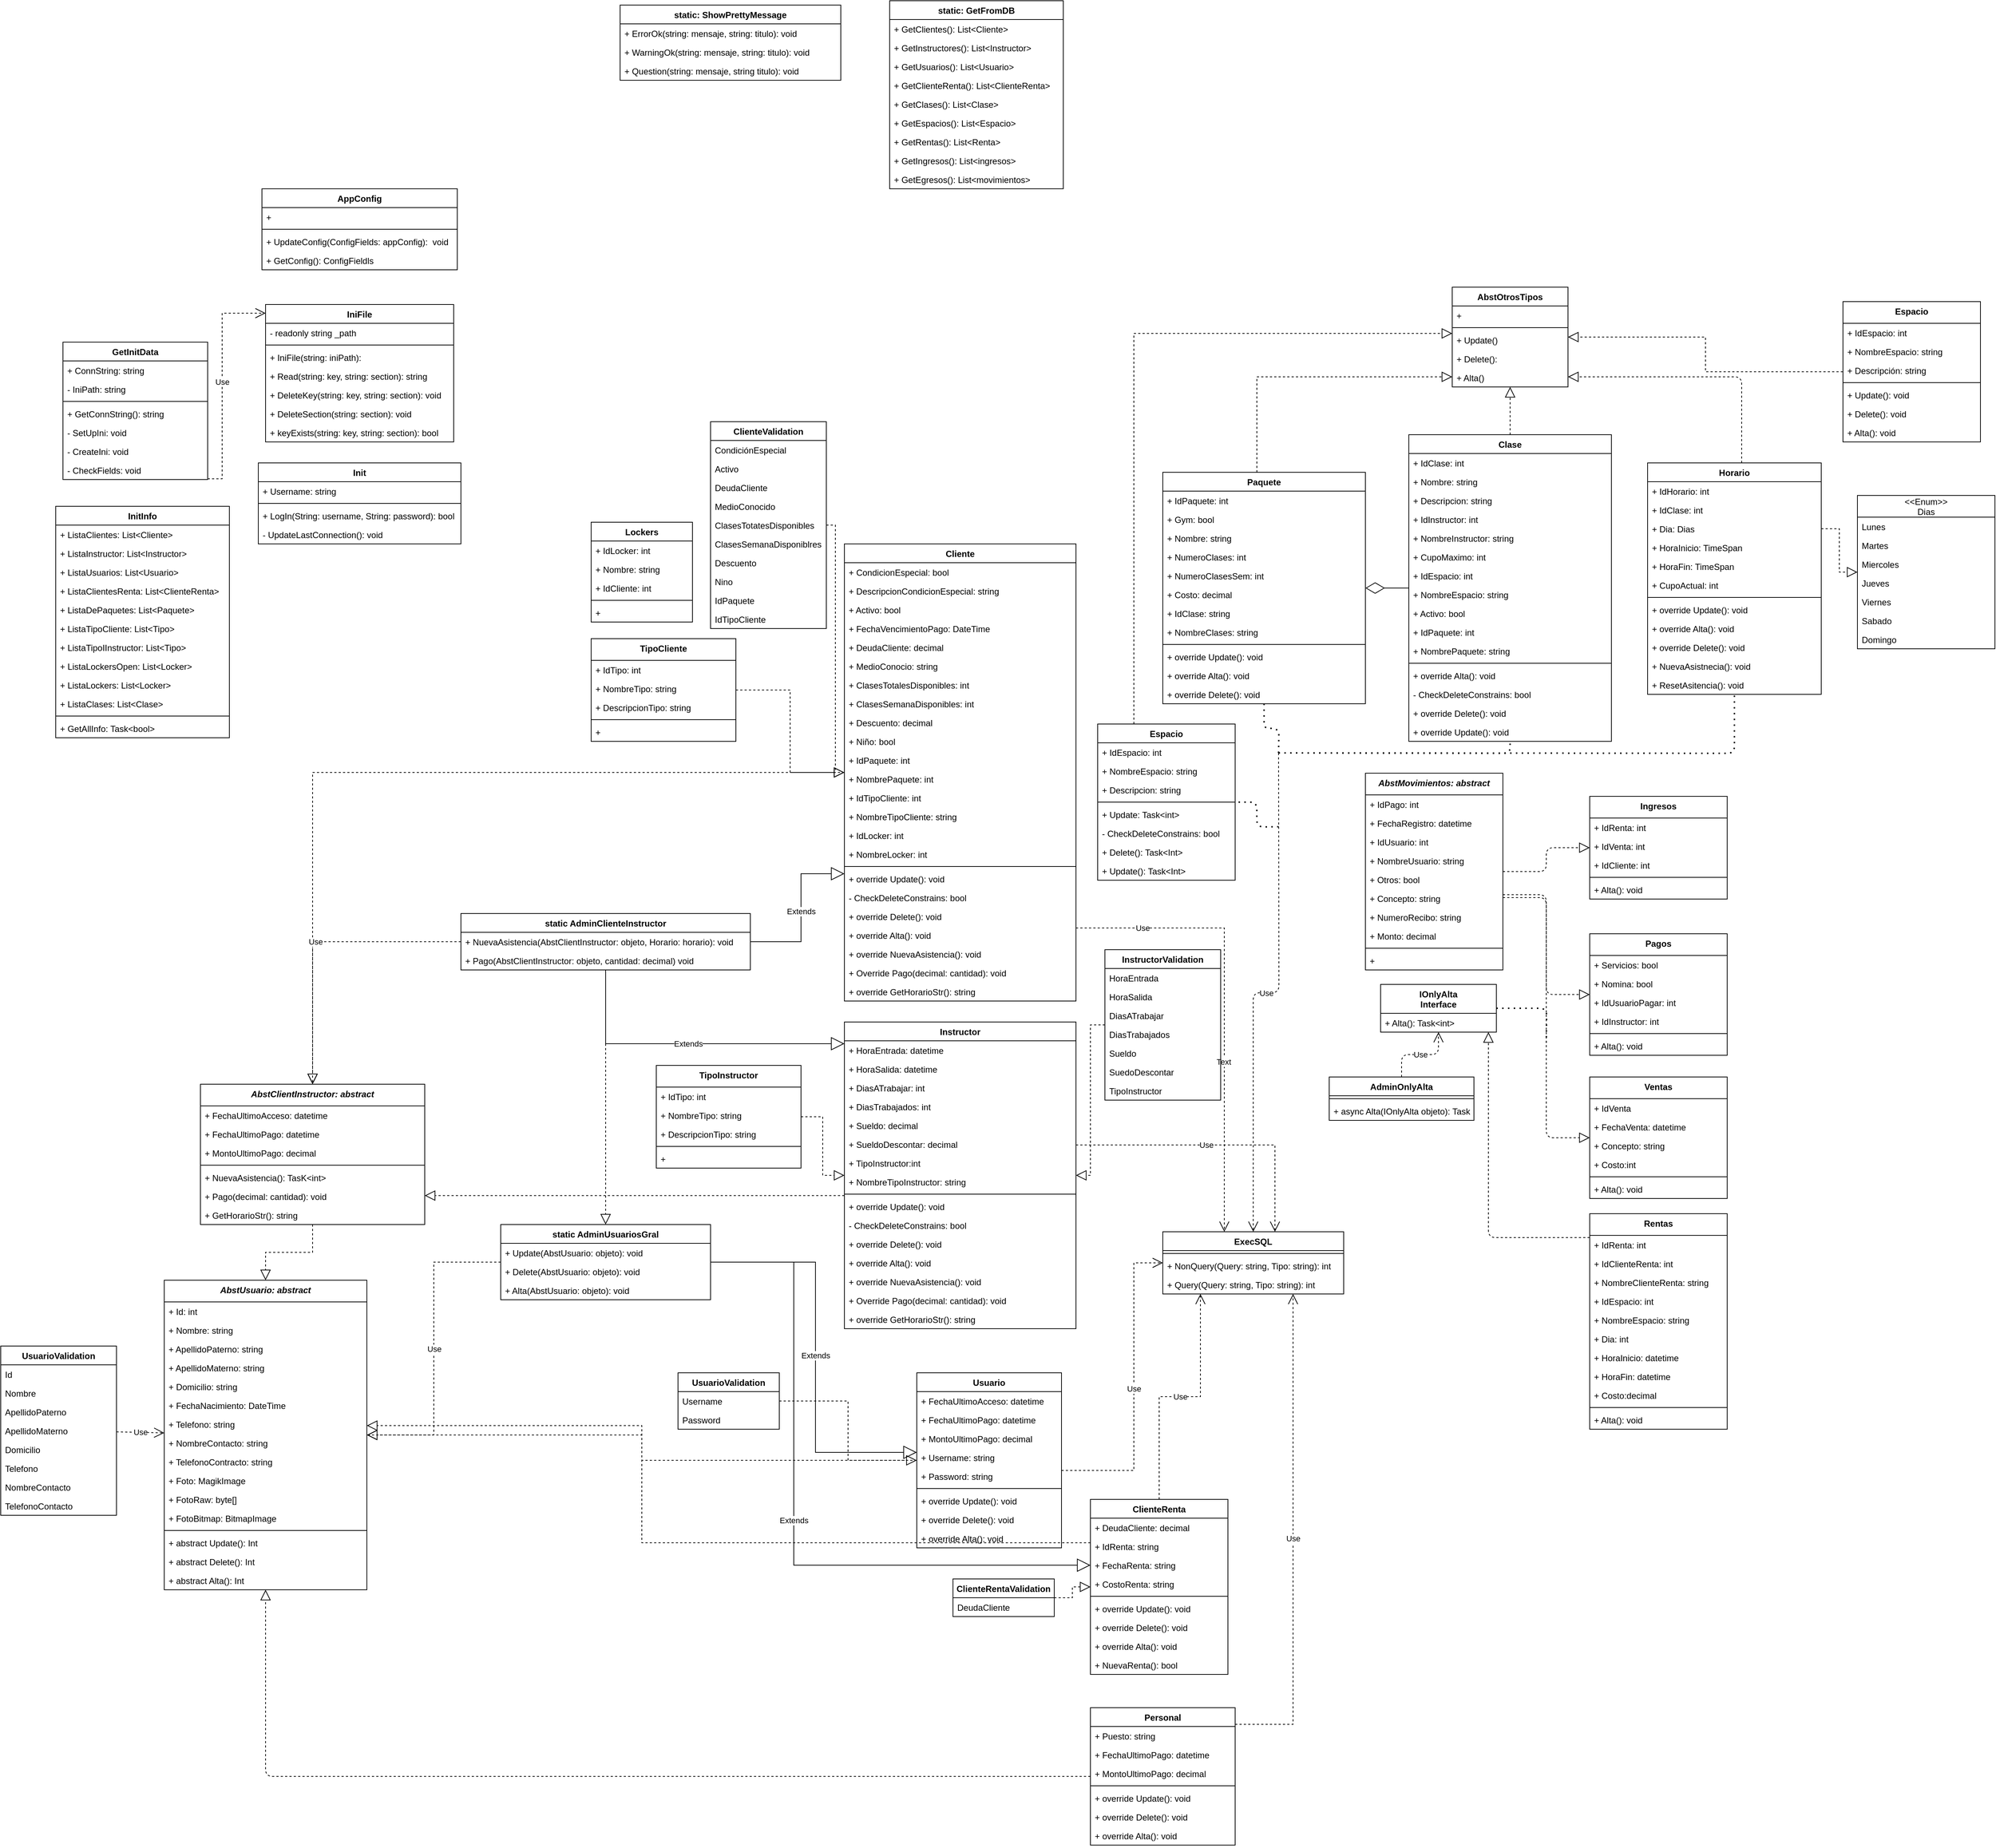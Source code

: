<mxfile version="15.8.7" type="device"><diagram id="kQoH5dtpGoCFLax4roNe" name="Programa"><mxGraphModel dx="888" dy="2042" grid="1" gridSize="10" guides="1" tooltips="1" connect="1" arrows="1" fold="1" page="1" pageScale="1" pageWidth="827" pageHeight="1169" math="0" shadow="0"><root><mxCell id="0"/><mxCell id="1" parent="0"/><mxCell id="OYpLQ3D31SUY-RjP1pAd-1" value="AbstUsuario: abstract" style="swimlane;fontStyle=3;align=center;verticalAlign=top;childLayout=stackLayout;horizontal=1;startSize=30;horizontalStack=0;resizeParent=1;resizeParentMax=0;resizeLast=0;collapsible=1;marginBottom=0;" parent="1" vertex="1"><mxGeometry x="640" y="609" width="280" height="428" as="geometry"/></mxCell><mxCell id="OYpLQ3D31SUY-RjP1pAd-2" value="+ Id: int" style="text;strokeColor=none;fillColor=none;align=left;verticalAlign=top;spacingLeft=4;spacingRight=4;overflow=hidden;rotatable=0;points=[[0,0.5],[1,0.5]];portConstraint=eastwest;" parent="OYpLQ3D31SUY-RjP1pAd-1" vertex="1"><mxGeometry y="30" width="280" height="26" as="geometry"/></mxCell><mxCell id="OYpLQ3D31SUY-RjP1pAd-3" value="+ Nombre: string" style="text;strokeColor=none;fillColor=none;align=left;verticalAlign=top;spacingLeft=4;spacingRight=4;overflow=hidden;rotatable=0;points=[[0,0.5],[1,0.5]];portConstraint=eastwest;" parent="OYpLQ3D31SUY-RjP1pAd-1" vertex="1"><mxGeometry y="56" width="280" height="26" as="geometry"/></mxCell><mxCell id="OYpLQ3D31SUY-RjP1pAd-4" value="+ ApellidoPaterno: string" style="text;strokeColor=none;fillColor=none;align=left;verticalAlign=top;spacingLeft=4;spacingRight=4;overflow=hidden;rotatable=0;points=[[0,0.5],[1,0.5]];portConstraint=eastwest;" parent="OYpLQ3D31SUY-RjP1pAd-1" vertex="1"><mxGeometry y="82" width="280" height="26" as="geometry"/></mxCell><mxCell id="OYpLQ3D31SUY-RjP1pAd-5" value="+ ApellidoMaterno: string" style="text;strokeColor=none;fillColor=none;align=left;verticalAlign=top;spacingLeft=4;spacingRight=4;overflow=hidden;rotatable=0;points=[[0,0.5],[1,0.5]];portConstraint=eastwest;" parent="OYpLQ3D31SUY-RjP1pAd-1" vertex="1"><mxGeometry y="108" width="280" height="26" as="geometry"/></mxCell><mxCell id="HmQ8k9gzMqxAlb5C0-Fg-166" value="+ Domicilio: string" style="text;strokeColor=none;fillColor=none;align=left;verticalAlign=top;spacingLeft=4;spacingRight=4;overflow=hidden;rotatable=0;points=[[0,0.5],[1,0.5]];portConstraint=eastwest;" parent="OYpLQ3D31SUY-RjP1pAd-1" vertex="1"><mxGeometry y="134" width="280" height="26" as="geometry"/></mxCell><mxCell id="OYpLQ3D31SUY-RjP1pAd-6" value="+ FechaNacimiento: DateTime" style="text;strokeColor=none;fillColor=none;align=left;verticalAlign=top;spacingLeft=4;spacingRight=4;overflow=hidden;rotatable=0;points=[[0,0.5],[1,0.5]];portConstraint=eastwest;" parent="OYpLQ3D31SUY-RjP1pAd-1" vertex="1"><mxGeometry y="160" width="280" height="26" as="geometry"/></mxCell><mxCell id="OYpLQ3D31SUY-RjP1pAd-7" value="+ Telefono: string" style="text;strokeColor=none;fillColor=none;align=left;verticalAlign=top;spacingLeft=4;spacingRight=4;overflow=hidden;rotatable=0;points=[[0,0.5],[1,0.5]];portConstraint=eastwest;" parent="OYpLQ3D31SUY-RjP1pAd-1" vertex="1"><mxGeometry y="186" width="280" height="26" as="geometry"/></mxCell><mxCell id="OYpLQ3D31SUY-RjP1pAd-8" value="+ NombreContacto: string" style="text;strokeColor=none;fillColor=none;align=left;verticalAlign=top;spacingLeft=4;spacingRight=4;overflow=hidden;rotatable=0;points=[[0,0.5],[1,0.5]];portConstraint=eastwest;" parent="OYpLQ3D31SUY-RjP1pAd-1" vertex="1"><mxGeometry y="212" width="280" height="26" as="geometry"/></mxCell><mxCell id="OYpLQ3D31SUY-RjP1pAd-9" value="+ TelefonoContracto: string" style="text;strokeColor=none;fillColor=none;align=left;verticalAlign=top;spacingLeft=4;spacingRight=4;overflow=hidden;rotatable=0;points=[[0,0.5],[1,0.5]];portConstraint=eastwest;" parent="OYpLQ3D31SUY-RjP1pAd-1" vertex="1"><mxGeometry y="238" width="280" height="26" as="geometry"/></mxCell><mxCell id="OYpLQ3D31SUY-RjP1pAd-10" value="+ Foto: MagikImage" style="text;strokeColor=none;fillColor=none;align=left;verticalAlign=top;spacingLeft=4;spacingRight=4;overflow=hidden;rotatable=0;points=[[0,0.5],[1,0.5]];portConstraint=eastwest;" parent="OYpLQ3D31SUY-RjP1pAd-1" vertex="1"><mxGeometry y="264" width="280" height="26" as="geometry"/></mxCell><mxCell id="210" value="+ FotoRaw: byte[]" style="text;strokeColor=none;fillColor=none;align=left;verticalAlign=top;spacingLeft=4;spacingRight=4;overflow=hidden;rotatable=0;points=[[0,0.5],[1,0.5]];portConstraint=eastwest;" parent="OYpLQ3D31SUY-RjP1pAd-1" vertex="1"><mxGeometry y="290" width="280" height="26" as="geometry"/></mxCell><mxCell id="211" value="+ FotoBitmap: BitmapImage" style="text;strokeColor=none;fillColor=none;align=left;verticalAlign=top;spacingLeft=4;spacingRight=4;overflow=hidden;rotatable=0;points=[[0,0.5],[1,0.5]];portConstraint=eastwest;" parent="OYpLQ3D31SUY-RjP1pAd-1" vertex="1"><mxGeometry y="316" width="280" height="26" as="geometry"/></mxCell><mxCell id="OYpLQ3D31SUY-RjP1pAd-13" value="" style="line;strokeWidth=1;fillColor=none;align=left;verticalAlign=middle;spacingTop=-1;spacingLeft=3;spacingRight=3;rotatable=0;labelPosition=right;points=[];portConstraint=eastwest;" parent="OYpLQ3D31SUY-RjP1pAd-1" vertex="1"><mxGeometry y="342" width="280" height="8" as="geometry"/></mxCell><mxCell id="OYpLQ3D31SUY-RjP1pAd-14" value="+ abstract Update(): Int " style="text;strokeColor=none;fillColor=none;align=left;verticalAlign=top;spacingLeft=4;spacingRight=4;overflow=hidden;rotatable=0;points=[[0,0.5],[1,0.5]];portConstraint=eastwest;" parent="OYpLQ3D31SUY-RjP1pAd-1" vertex="1"><mxGeometry y="350" width="280" height="26" as="geometry"/></mxCell><mxCell id="OYpLQ3D31SUY-RjP1pAd-15" value="+ abstract Delete(): Int " style="text;strokeColor=none;fillColor=none;align=left;verticalAlign=top;spacingLeft=4;spacingRight=4;overflow=hidden;rotatable=0;points=[[0,0.5],[1,0.5]];portConstraint=eastwest;" parent="OYpLQ3D31SUY-RjP1pAd-1" vertex="1"><mxGeometry y="376" width="280" height="26" as="geometry"/></mxCell><mxCell id="OYpLQ3D31SUY-RjP1pAd-16" value="+ abstract Alta(): Int " style="text;strokeColor=none;fillColor=none;align=left;verticalAlign=top;spacingLeft=4;spacingRight=4;overflow=hidden;rotatable=0;points=[[0,0.5],[1,0.5]];portConstraint=eastwest;" parent="OYpLQ3D31SUY-RjP1pAd-1" vertex="1"><mxGeometry y="402" width="280" height="26" as="geometry"/></mxCell><mxCell id="OYpLQ3D31SUY-RjP1pAd-17" value="Cliente" style="swimlane;fontStyle=1;align=center;verticalAlign=top;childLayout=stackLayout;horizontal=1;startSize=26;horizontalStack=0;resizeParent=1;resizeParentMax=0;resizeLast=0;collapsible=1;marginBottom=0;" parent="1" vertex="1"><mxGeometry x="1580" y="-409" width="320" height="632" as="geometry"><mxRectangle x="360" y="140" width="70" height="26" as="alternateBounds"/></mxGeometry></mxCell><mxCell id="OYpLQ3D31SUY-RjP1pAd-18" value="+ CondicionEspecial: bool" style="text;strokeColor=none;fillColor=none;align=left;verticalAlign=top;spacingLeft=4;spacingRight=4;overflow=hidden;rotatable=0;points=[[0,0.5],[1,0.5]];portConstraint=eastwest;" parent="OYpLQ3D31SUY-RjP1pAd-17" vertex="1"><mxGeometry y="26" width="320" height="26" as="geometry"/></mxCell><mxCell id="HmQ8k9gzMqxAlb5C0-Fg-165" value="+ DescripcionCondicionEspecial: string" style="text;strokeColor=none;fillColor=none;align=left;verticalAlign=top;spacingLeft=4;spacingRight=4;overflow=hidden;rotatable=0;points=[[0,0.5],[1,0.5]];portConstraint=eastwest;" parent="OYpLQ3D31SUY-RjP1pAd-17" vertex="1"><mxGeometry y="52" width="320" height="26" as="geometry"/></mxCell><mxCell id="OYpLQ3D31SUY-RjP1pAd-25" value="+ Activo: bool" style="text;strokeColor=none;fillColor=none;align=left;verticalAlign=top;spacingLeft=4;spacingRight=4;overflow=hidden;rotatable=0;points=[[0,0.5],[1,0.5]];portConstraint=eastwest;" parent="OYpLQ3D31SUY-RjP1pAd-17" vertex="1"><mxGeometry y="78" width="320" height="26" as="geometry"/></mxCell><mxCell id="OYpLQ3D31SUY-RjP1pAd-23" value="+ FechaVencimientoPago: DateTime" style="text;strokeColor=none;fillColor=none;align=left;verticalAlign=top;spacingLeft=4;spacingRight=4;overflow=hidden;rotatable=0;points=[[0,0.5],[1,0.5]];portConstraint=eastwest;" parent="OYpLQ3D31SUY-RjP1pAd-17" vertex="1"><mxGeometry y="104" width="320" height="26" as="geometry"/></mxCell><mxCell id="OYpLQ3D31SUY-RjP1pAd-21" value="+ DeudaCliente: decimal" style="text;strokeColor=none;fillColor=none;align=left;verticalAlign=top;spacingLeft=4;spacingRight=4;overflow=hidden;rotatable=0;points=[[0,0.5],[1,0.5]];portConstraint=eastwest;" parent="OYpLQ3D31SUY-RjP1pAd-17" vertex="1"><mxGeometry y="130" width="320" height="26" as="geometry"/></mxCell><mxCell id="OYpLQ3D31SUY-RjP1pAd-26" value="+ MedioConocio: string" style="text;strokeColor=none;fillColor=none;align=left;verticalAlign=top;spacingLeft=4;spacingRight=4;overflow=hidden;rotatable=0;points=[[0,0.5],[1,0.5]];portConstraint=eastwest;" parent="OYpLQ3D31SUY-RjP1pAd-17" vertex="1"><mxGeometry y="156" width="320" height="26" as="geometry"/></mxCell><mxCell id="OYpLQ3D31SUY-RjP1pAd-279" value="+ ClasesTotalesDisponibles: int" style="text;strokeColor=none;fillColor=none;align=left;verticalAlign=top;spacingLeft=4;spacingRight=4;overflow=hidden;rotatable=0;points=[[0,0.5],[1,0.5]];portConstraint=eastwest;" parent="OYpLQ3D31SUY-RjP1pAd-17" vertex="1"><mxGeometry y="182" width="320" height="26" as="geometry"/></mxCell><mxCell id="OYpLQ3D31SUY-RjP1pAd-280" value="+ ClasesSemanaDisponibles: int" style="text;strokeColor=none;fillColor=none;align=left;verticalAlign=top;spacingLeft=4;spacingRight=4;overflow=hidden;rotatable=0;points=[[0,0.5],[1,0.5]];portConstraint=eastwest;" parent="OYpLQ3D31SUY-RjP1pAd-17" vertex="1"><mxGeometry y="208" width="320" height="26" as="geometry"/></mxCell><mxCell id="OYpLQ3D31SUY-RjP1pAd-22" value="+ Descuento: decimal" style="text;strokeColor=none;fillColor=none;align=left;verticalAlign=top;spacingLeft=4;spacingRight=4;overflow=hidden;rotatable=0;points=[[0,0.5],[1,0.5]];portConstraint=eastwest;" parent="OYpLQ3D31SUY-RjP1pAd-17" vertex="1"><mxGeometry y="234" width="320" height="26" as="geometry"/></mxCell><mxCell id="OYpLQ3D31SUY-RjP1pAd-281" value="+ Niño: bool" style="text;strokeColor=none;fillColor=none;align=left;verticalAlign=top;spacingLeft=4;spacingRight=4;overflow=hidden;rotatable=0;points=[[0,0.5],[1,0.5]];portConstraint=eastwest;" parent="OYpLQ3D31SUY-RjP1pAd-17" vertex="1"><mxGeometry y="260" width="320" height="26" as="geometry"/></mxCell><mxCell id="OYpLQ3D31SUY-RjP1pAd-282" value="+ IdPaquete: int" style="text;strokeColor=none;fillColor=none;align=left;verticalAlign=top;spacingLeft=4;spacingRight=4;overflow=hidden;rotatable=0;points=[[0,0.5],[1,0.5]];portConstraint=eastwest;" parent="OYpLQ3D31SUY-RjP1pAd-17" vertex="1"><mxGeometry y="286" width="320" height="26" as="geometry"/></mxCell><mxCell id="OYpLQ3D31SUY-RjP1pAd-283" value="+ NombrePaquete: int" style="text;strokeColor=none;fillColor=none;align=left;verticalAlign=top;spacingLeft=4;spacingRight=4;overflow=hidden;rotatable=0;points=[[0,0.5],[1,0.5]];portConstraint=eastwest;" parent="OYpLQ3D31SUY-RjP1pAd-17" vertex="1"><mxGeometry y="312" width="320" height="26" as="geometry"/></mxCell><mxCell id="OYpLQ3D31SUY-RjP1pAd-19" value="+ IdTipoCliente: int" style="text;strokeColor=none;fillColor=none;align=left;verticalAlign=top;spacingLeft=4;spacingRight=4;overflow=hidden;rotatable=0;points=[[0,0.5],[1,0.5]];portConstraint=eastwest;" parent="OYpLQ3D31SUY-RjP1pAd-17" vertex="1"><mxGeometry y="338" width="320" height="26" as="geometry"/></mxCell><mxCell id="OYpLQ3D31SUY-RjP1pAd-20" value="+ NombreTipoCliente: string" style="text;strokeColor=none;fillColor=none;align=left;verticalAlign=top;spacingLeft=4;spacingRight=4;overflow=hidden;rotatable=0;points=[[0,0.5],[1,0.5]];portConstraint=eastwest;" parent="OYpLQ3D31SUY-RjP1pAd-17" vertex="1"><mxGeometry y="364" width="320" height="26" as="geometry"/></mxCell><mxCell id="OYpLQ3D31SUY-RjP1pAd-27" value="+ IdLocker: int" style="text;strokeColor=none;fillColor=none;align=left;verticalAlign=top;spacingLeft=4;spacingRight=4;overflow=hidden;rotatable=0;points=[[0,0.5],[1,0.5]];portConstraint=eastwest;" parent="OYpLQ3D31SUY-RjP1pAd-17" vertex="1"><mxGeometry y="390" width="320" height="26" as="geometry"/></mxCell><mxCell id="OYpLQ3D31SUY-RjP1pAd-284" value="+ NombreLocker: int" style="text;strokeColor=none;fillColor=none;align=left;verticalAlign=top;spacingLeft=4;spacingRight=4;overflow=hidden;rotatable=0;points=[[0,0.5],[1,0.5]];portConstraint=eastwest;" parent="OYpLQ3D31SUY-RjP1pAd-17" vertex="1"><mxGeometry y="416" width="320" height="26" as="geometry"/></mxCell><mxCell id="OYpLQ3D31SUY-RjP1pAd-28" value="" style="line;strokeWidth=1;fillColor=none;align=left;verticalAlign=middle;spacingTop=-1;spacingLeft=3;spacingRight=3;rotatable=0;labelPosition=right;points=[];portConstraint=eastwest;" parent="OYpLQ3D31SUY-RjP1pAd-17" vertex="1"><mxGeometry y="442" width="320" height="8" as="geometry"/></mxCell><mxCell id="OYpLQ3D31SUY-RjP1pAd-29" value="+ override Update(): void" style="text;strokeColor=none;fillColor=none;align=left;verticalAlign=top;spacingLeft=4;spacingRight=4;overflow=hidden;rotatable=0;points=[[0,0.5],[1,0.5]];portConstraint=eastwest;" parent="OYpLQ3D31SUY-RjP1pAd-17" vertex="1"><mxGeometry y="450" width="320" height="26" as="geometry"/></mxCell><mxCell id="abBTHbhudsCi1P9fZVan-165" value="- CheckDeleteConstrains: bool" style="text;strokeColor=none;fillColor=none;align=left;verticalAlign=top;spacingLeft=4;spacingRight=4;overflow=hidden;rotatable=0;points=[[0,0.5],[1,0.5]];portConstraint=eastwest;" parent="OYpLQ3D31SUY-RjP1pAd-17" vertex="1"><mxGeometry y="476" width="320" height="26" as="geometry"/></mxCell><mxCell id="OYpLQ3D31SUY-RjP1pAd-30" value="+ override Delete(): void" style="text;strokeColor=none;fillColor=none;align=left;verticalAlign=top;spacingLeft=4;spacingRight=4;overflow=hidden;rotatable=0;points=[[0,0.5],[1,0.5]];portConstraint=eastwest;" parent="OYpLQ3D31SUY-RjP1pAd-17" vertex="1"><mxGeometry y="502" width="320" height="26" as="geometry"/></mxCell><mxCell id="OYpLQ3D31SUY-RjP1pAd-31" value="+ override Alta(): void" style="text;strokeColor=none;fillColor=none;align=left;verticalAlign=top;spacingLeft=4;spacingRight=4;overflow=hidden;rotatable=0;points=[[0,0.5],[1,0.5]];portConstraint=eastwest;" parent="OYpLQ3D31SUY-RjP1pAd-17" vertex="1"><mxGeometry y="528" width="320" height="26" as="geometry"/></mxCell><mxCell id="OYpLQ3D31SUY-RjP1pAd-33" value="+ override NuevaAsistencia(): void" style="text;strokeColor=none;fillColor=none;align=left;verticalAlign=top;spacingLeft=4;spacingRight=4;overflow=hidden;rotatable=0;points=[[0,0.5],[1,0.5]];portConstraint=eastwest;" parent="OYpLQ3D31SUY-RjP1pAd-17" vertex="1"><mxGeometry y="554" width="320" height="26" as="geometry"/></mxCell><mxCell id="OYpLQ3D31SUY-RjP1pAd-34" value="+ Override Pago(decimal: cantidad): void" style="text;strokeColor=none;fillColor=none;align=left;verticalAlign=top;spacingLeft=4;spacingRight=4;overflow=hidden;rotatable=0;points=[[0,0.5],[1,0.5]];portConstraint=eastwest;" parent="OYpLQ3D31SUY-RjP1pAd-17" vertex="1"><mxGeometry y="580" width="320" height="26" as="geometry"/></mxCell><mxCell id="OYpLQ3D31SUY-RjP1pAd-32" value="+ override GetHorarioStr(): string" style="text;strokeColor=none;fillColor=none;align=left;verticalAlign=top;spacingLeft=4;spacingRight=4;overflow=hidden;rotatable=0;points=[[0,0.5],[1,0.5]];portConstraint=eastwest;" parent="OYpLQ3D31SUY-RjP1pAd-17" vertex="1"><mxGeometry y="606" width="320" height="26" as="geometry"/></mxCell><mxCell id="OYpLQ3D31SUY-RjP1pAd-35" value="Instructor" style="swimlane;fontStyle=1;align=center;verticalAlign=top;childLayout=stackLayout;horizontal=1;startSize=26;horizontalStack=0;resizeParent=1;resizeParentMax=0;resizeLast=0;collapsible=1;marginBottom=0;" parent="1" vertex="1"><mxGeometry x="1580" y="252" width="320" height="424" as="geometry"><mxRectangle x="360" y="298" width="90" height="26" as="alternateBounds"/></mxGeometry></mxCell><mxCell id="OYpLQ3D31SUY-RjP1pAd-38" value="+ HoraEntrada: datetime" style="text;strokeColor=none;fillColor=none;align=left;verticalAlign=top;spacingLeft=4;spacingRight=4;overflow=hidden;rotatable=0;points=[[0,0.5],[1,0.5]];portConstraint=eastwest;" parent="OYpLQ3D31SUY-RjP1pAd-35" vertex="1"><mxGeometry y="26" width="320" height="26" as="geometry"/></mxCell><mxCell id="OYpLQ3D31SUY-RjP1pAd-273" value="+ HoraSalida: datetime" style="text;strokeColor=none;fillColor=none;align=left;verticalAlign=top;spacingLeft=4;spacingRight=4;overflow=hidden;rotatable=0;points=[[0,0.5],[1,0.5]];portConstraint=eastwest;" parent="OYpLQ3D31SUY-RjP1pAd-35" vertex="1"><mxGeometry y="52" width="320" height="26" as="geometry"/></mxCell><mxCell id="OYpLQ3D31SUY-RjP1pAd-274" value="+ DiasATrabajar: int" style="text;strokeColor=none;fillColor=none;align=left;verticalAlign=top;spacingLeft=4;spacingRight=4;overflow=hidden;rotatable=0;points=[[0,0.5],[1,0.5]];portConstraint=eastwest;" parent="OYpLQ3D31SUY-RjP1pAd-35" vertex="1"><mxGeometry y="78" width="320" height="26" as="geometry"/></mxCell><mxCell id="OYpLQ3D31SUY-RjP1pAd-275" value="+ DiasTrabajados: int" style="text;strokeColor=none;fillColor=none;align=left;verticalAlign=top;spacingLeft=4;spacingRight=4;overflow=hidden;rotatable=0;points=[[0,0.5],[1,0.5]];portConstraint=eastwest;" parent="OYpLQ3D31SUY-RjP1pAd-35" vertex="1"><mxGeometry y="104" width="320" height="26" as="geometry"/></mxCell><mxCell id="OYpLQ3D31SUY-RjP1pAd-276" value="+ Sueldo: decimal" style="text;strokeColor=none;fillColor=none;align=left;verticalAlign=top;spacingLeft=4;spacingRight=4;overflow=hidden;rotatable=0;points=[[0,0.5],[1,0.5]];portConstraint=eastwest;" parent="OYpLQ3D31SUY-RjP1pAd-35" vertex="1"><mxGeometry y="130" width="320" height="26" as="geometry"/></mxCell><mxCell id="OYpLQ3D31SUY-RjP1pAd-39" value="+ SueldoDescontar: decimal" style="text;strokeColor=none;fillColor=none;align=left;verticalAlign=top;spacingLeft=4;spacingRight=4;overflow=hidden;rotatable=0;points=[[0,0.5],[1,0.5]];portConstraint=eastwest;" parent="OYpLQ3D31SUY-RjP1pAd-35" vertex="1"><mxGeometry y="156" width="320" height="26" as="geometry"/></mxCell><mxCell id="OYpLQ3D31SUY-RjP1pAd-36" value="+ TipoInstructor:int" style="text;strokeColor=none;fillColor=none;align=left;verticalAlign=top;spacingLeft=4;spacingRight=4;overflow=hidden;rotatable=0;points=[[0,0.5],[1,0.5]];portConstraint=eastwest;" parent="OYpLQ3D31SUY-RjP1pAd-35" vertex="1"><mxGeometry y="182" width="320" height="26" as="geometry"/></mxCell><mxCell id="OYpLQ3D31SUY-RjP1pAd-37" value="+ NombreTipoInstructor: string" style="text;strokeColor=none;fillColor=none;align=left;verticalAlign=top;spacingLeft=4;spacingRight=4;overflow=hidden;rotatable=0;points=[[0,0.5],[1,0.5]];portConstraint=eastwest;" parent="OYpLQ3D31SUY-RjP1pAd-35" vertex="1"><mxGeometry y="208" width="320" height="26" as="geometry"/></mxCell><mxCell id="OYpLQ3D31SUY-RjP1pAd-40" value="" style="line;strokeWidth=1;fillColor=none;align=left;verticalAlign=middle;spacingTop=-1;spacingLeft=3;spacingRight=3;rotatable=0;labelPosition=right;points=[];portConstraint=eastwest;" parent="OYpLQ3D31SUY-RjP1pAd-35" vertex="1"><mxGeometry y="234" width="320" height="8" as="geometry"/></mxCell><mxCell id="OYpLQ3D31SUY-RjP1pAd-41" value="+ override Update(): void" style="text;strokeColor=none;fillColor=none;align=left;verticalAlign=top;spacingLeft=4;spacingRight=4;overflow=hidden;rotatable=0;points=[[0,0.5],[1,0.5]];portConstraint=eastwest;" parent="OYpLQ3D31SUY-RjP1pAd-35" vertex="1"><mxGeometry y="242" width="320" height="26" as="geometry"/></mxCell><mxCell id="abBTHbhudsCi1P9fZVan-170" value="- CheckDeleteConstrains: bool" style="text;strokeColor=none;fillColor=none;align=left;verticalAlign=top;spacingLeft=4;spacingRight=4;overflow=hidden;rotatable=0;points=[[0,0.5],[1,0.5]];portConstraint=eastwest;" parent="OYpLQ3D31SUY-RjP1pAd-35" vertex="1"><mxGeometry y="268" width="320" height="26" as="geometry"/></mxCell><mxCell id="OYpLQ3D31SUY-RjP1pAd-42" value="+ override Delete(): void" style="text;strokeColor=none;fillColor=none;align=left;verticalAlign=top;spacingLeft=4;spacingRight=4;overflow=hidden;rotatable=0;points=[[0,0.5],[1,0.5]];portConstraint=eastwest;" parent="OYpLQ3D31SUY-RjP1pAd-35" vertex="1"><mxGeometry y="294" width="320" height="26" as="geometry"/></mxCell><mxCell id="OYpLQ3D31SUY-RjP1pAd-43" value="+ override Alta(): void" style="text;strokeColor=none;fillColor=none;align=left;verticalAlign=top;spacingLeft=4;spacingRight=4;overflow=hidden;rotatable=0;points=[[0,0.5],[1,0.5]];portConstraint=eastwest;" parent="OYpLQ3D31SUY-RjP1pAd-35" vertex="1"><mxGeometry y="320" width="320" height="26" as="geometry"/></mxCell><mxCell id="OYpLQ3D31SUY-RjP1pAd-46" value="+ override NuevaAsistencia(): void" style="text;strokeColor=none;fillColor=none;align=left;verticalAlign=top;spacingLeft=4;spacingRight=4;overflow=hidden;rotatable=0;points=[[0,0.5],[1,0.5]];portConstraint=eastwest;" parent="OYpLQ3D31SUY-RjP1pAd-35" vertex="1"><mxGeometry y="346" width="320" height="26" as="geometry"/></mxCell><mxCell id="OYpLQ3D31SUY-RjP1pAd-47" value="+ Override Pago(decimal: cantidad): void" style="text;strokeColor=none;fillColor=none;align=left;verticalAlign=top;spacingLeft=4;spacingRight=4;overflow=hidden;rotatable=0;points=[[0,0.5],[1,0.5]];portConstraint=eastwest;" parent="OYpLQ3D31SUY-RjP1pAd-35" vertex="1"><mxGeometry y="372" width="320" height="26" as="geometry"/></mxCell><mxCell id="OYpLQ3D31SUY-RjP1pAd-287" value="+ override GetHorarioStr(): string" style="text;strokeColor=none;fillColor=none;align=left;verticalAlign=top;spacingLeft=4;spacingRight=4;overflow=hidden;rotatable=0;points=[[0,0.5],[1,0.5]];portConstraint=eastwest;" parent="OYpLQ3D31SUY-RjP1pAd-35" vertex="1"><mxGeometry y="398" width="320" height="26" as="geometry"/></mxCell><mxCell id="OYpLQ3D31SUY-RjP1pAd-59" value="TipoCliente" style="swimlane;fontStyle=1;align=center;verticalAlign=top;childLayout=stackLayout;horizontal=1;startSize=30;horizontalStack=0;resizeParent=1;resizeParentMax=0;resizeLast=0;collapsible=1;marginBottom=0;" parent="1" vertex="1"><mxGeometry x="1230" y="-278" width="200" height="142" as="geometry"/></mxCell><mxCell id="OYpLQ3D31SUY-RjP1pAd-60" value="+ IdTipo: int" style="text;strokeColor=none;fillColor=none;align=left;verticalAlign=top;spacingLeft=4;spacingRight=4;overflow=hidden;rotatable=0;points=[[0,0.5],[1,0.5]];portConstraint=eastwest;" parent="OYpLQ3D31SUY-RjP1pAd-59" vertex="1"><mxGeometry y="30" width="200" height="26" as="geometry"/></mxCell><mxCell id="OYpLQ3D31SUY-RjP1pAd-61" value="+ NombreTipo: string" style="text;strokeColor=none;fillColor=none;align=left;verticalAlign=top;spacingLeft=4;spacingRight=4;overflow=hidden;rotatable=0;points=[[0,0.5],[1,0.5]];portConstraint=eastwest;" parent="OYpLQ3D31SUY-RjP1pAd-59" vertex="1"><mxGeometry y="56" width="200" height="26" as="geometry"/></mxCell><mxCell id="OYpLQ3D31SUY-RjP1pAd-62" value="+ DescripcionTipo: string" style="text;strokeColor=none;fillColor=none;align=left;verticalAlign=top;spacingLeft=4;spacingRight=4;overflow=hidden;rotatable=0;points=[[0,0.5],[1,0.5]];portConstraint=eastwest;" parent="OYpLQ3D31SUY-RjP1pAd-59" vertex="1"><mxGeometry y="82" width="200" height="26" as="geometry"/></mxCell><mxCell id="OYpLQ3D31SUY-RjP1pAd-63" value="" style="line;strokeWidth=1;fillColor=none;align=left;verticalAlign=middle;spacingTop=-1;spacingLeft=3;spacingRight=3;rotatable=0;labelPosition=right;points=[];portConstraint=eastwest;" parent="OYpLQ3D31SUY-RjP1pAd-59" vertex="1"><mxGeometry y="108" width="200" height="8" as="geometry"/></mxCell><mxCell id="OYpLQ3D31SUY-RjP1pAd-64" value="+ " style="text;strokeColor=none;fillColor=none;align=left;verticalAlign=top;spacingLeft=4;spacingRight=4;overflow=hidden;rotatable=0;points=[[0,0.5],[1,0.5]];portConstraint=eastwest;" parent="OYpLQ3D31SUY-RjP1pAd-59" vertex="1"><mxGeometry y="116" width="200" height="26" as="geometry"/></mxCell><mxCell id="OYpLQ3D31SUY-RjP1pAd-65" value="Horario" style="swimlane;fontStyle=1;align=center;verticalAlign=top;childLayout=stackLayout;horizontal=1;startSize=26;horizontalStack=0;resizeParent=1;resizeParentMax=0;resizeLast=0;collapsible=1;marginBottom=0;" parent="1" vertex="1"><mxGeometry x="2690" y="-521" width="240" height="320" as="geometry"/></mxCell><mxCell id="OYpLQ3D31SUY-RjP1pAd-66" value="+ IdHorario: int" style="text;strokeColor=none;fillColor=none;align=left;verticalAlign=top;spacingLeft=4;spacingRight=4;overflow=hidden;rotatable=0;points=[[0,0.5],[1,0.5]];portConstraint=eastwest;" parent="OYpLQ3D31SUY-RjP1pAd-65" vertex="1"><mxGeometry y="26" width="240" height="26" as="geometry"/></mxCell><mxCell id="OYpLQ3D31SUY-RjP1pAd-67" value="+ IdClase: int" style="text;strokeColor=none;fillColor=none;align=left;verticalAlign=top;spacingLeft=4;spacingRight=4;overflow=hidden;rotatable=0;points=[[0,0.5],[1,0.5]];portConstraint=eastwest;" parent="OYpLQ3D31SUY-RjP1pAd-65" vertex="1"><mxGeometry y="52" width="240" height="26" as="geometry"/></mxCell><mxCell id="OYpLQ3D31SUY-RjP1pAd-68" value="+ Dia: Dias" style="text;strokeColor=none;fillColor=none;align=left;verticalAlign=top;spacingLeft=4;spacingRight=4;overflow=hidden;rotatable=0;points=[[0,0.5],[1,0.5]];portConstraint=eastwest;" parent="OYpLQ3D31SUY-RjP1pAd-65" vertex="1"><mxGeometry y="78" width="240" height="26" as="geometry"/></mxCell><mxCell id="OYpLQ3D31SUY-RjP1pAd-69" value="+ HoraInicio: TimeSpan" style="text;strokeColor=none;fillColor=none;align=left;verticalAlign=top;spacingLeft=4;spacingRight=4;overflow=hidden;rotatable=0;points=[[0,0.5],[1,0.5]];portConstraint=eastwest;" parent="OYpLQ3D31SUY-RjP1pAd-65" vertex="1"><mxGeometry y="104" width="240" height="26" as="geometry"/></mxCell><mxCell id="OYpLQ3D31SUY-RjP1pAd-70" value="+ HoraFin: TimeSpan" style="text;strokeColor=none;fillColor=none;align=left;verticalAlign=top;spacingLeft=4;spacingRight=4;overflow=hidden;rotatable=0;points=[[0,0.5],[1,0.5]];portConstraint=eastwest;" parent="OYpLQ3D31SUY-RjP1pAd-65" vertex="1"><mxGeometry y="130" width="240" height="26" as="geometry"/></mxCell><mxCell id="OYpLQ3D31SUY-RjP1pAd-71" value="+ CupoActual: int" style="text;strokeColor=none;fillColor=none;align=left;verticalAlign=top;spacingLeft=4;spacingRight=4;overflow=hidden;rotatable=0;points=[[0,0.5],[1,0.5]];portConstraint=eastwest;" parent="OYpLQ3D31SUY-RjP1pAd-65" vertex="1"><mxGeometry y="156" width="240" height="26" as="geometry"/></mxCell><mxCell id="OYpLQ3D31SUY-RjP1pAd-72" value="" style="line;strokeWidth=1;fillColor=none;align=left;verticalAlign=middle;spacingTop=-1;spacingLeft=3;spacingRight=3;rotatable=0;labelPosition=right;points=[];portConstraint=eastwest;" parent="OYpLQ3D31SUY-RjP1pAd-65" vertex="1"><mxGeometry y="182" width="240" height="8" as="geometry"/></mxCell><mxCell id="P3IwJ0CeBcSDWGgDDLUP-190" value="+ override Update(): void" style="text;strokeColor=none;fillColor=none;align=left;verticalAlign=top;spacingLeft=4;spacingRight=4;overflow=hidden;rotatable=0;points=[[0,0.5],[1,0.5]];portConstraint=eastwest;" parent="OYpLQ3D31SUY-RjP1pAd-65" vertex="1"><mxGeometry y="190" width="240" height="26" as="geometry"/></mxCell><mxCell id="P3IwJ0CeBcSDWGgDDLUP-189" value="+ override Alta(): void" style="text;strokeColor=none;fillColor=none;align=left;verticalAlign=top;spacingLeft=4;spacingRight=4;overflow=hidden;rotatable=0;points=[[0,0.5],[1,0.5]];portConstraint=eastwest;" parent="OYpLQ3D31SUY-RjP1pAd-65" vertex="1"><mxGeometry y="216" width="240" height="26" as="geometry"/></mxCell><mxCell id="P3IwJ0CeBcSDWGgDDLUP-188" value="+ override Delete(): void" style="text;strokeColor=none;fillColor=none;align=left;verticalAlign=top;spacingLeft=4;spacingRight=4;overflow=hidden;rotatable=0;points=[[0,0.5],[1,0.5]];portConstraint=eastwest;" parent="OYpLQ3D31SUY-RjP1pAd-65" vertex="1"><mxGeometry y="242" width="240" height="26" as="geometry"/></mxCell><mxCell id="OYpLQ3D31SUY-RjP1pAd-73" value="+ NuevaAsistnecia(): void" style="text;strokeColor=none;fillColor=none;align=left;verticalAlign=top;spacingLeft=4;spacingRight=4;overflow=hidden;rotatable=0;points=[[0,0.5],[1,0.5]];portConstraint=eastwest;" parent="OYpLQ3D31SUY-RjP1pAd-65" vertex="1"><mxGeometry y="268" width="240" height="26" as="geometry"/></mxCell><mxCell id="OYpLQ3D31SUY-RjP1pAd-74" value="+ ResetAsitencia(): void" style="text;strokeColor=none;fillColor=none;align=left;verticalAlign=top;spacingLeft=4;spacingRight=4;overflow=hidden;rotatable=0;points=[[0,0.5],[1,0.5]];portConstraint=eastwest;" parent="OYpLQ3D31SUY-RjP1pAd-65" vertex="1"><mxGeometry y="294" width="240" height="26" as="geometry"/></mxCell><mxCell id="OYpLQ3D31SUY-RjP1pAd-75" value="&lt;&lt;Enum&gt;&gt;&#10;Dias" style="swimlane;fontStyle=0;childLayout=stackLayout;horizontal=1;startSize=30;horizontalStack=0;resizeParent=1;resizeParentMax=0;resizeLast=0;collapsible=1;marginBottom=0;" parent="1" vertex="1"><mxGeometry x="2980" y="-476" width="190" height="212" as="geometry"/></mxCell><mxCell id="OYpLQ3D31SUY-RjP1pAd-76" value="Lunes" style="text;strokeColor=none;fillColor=none;align=left;verticalAlign=top;spacingLeft=4;spacingRight=4;overflow=hidden;rotatable=0;points=[[0,0.5],[1,0.5]];portConstraint=eastwest;" parent="OYpLQ3D31SUY-RjP1pAd-75" vertex="1"><mxGeometry y="30" width="190" height="26" as="geometry"/></mxCell><mxCell id="OYpLQ3D31SUY-RjP1pAd-77" value="Martes" style="text;strokeColor=none;fillColor=none;align=left;verticalAlign=top;spacingLeft=4;spacingRight=4;overflow=hidden;rotatable=0;points=[[0,0.5],[1,0.5]];portConstraint=eastwest;" parent="OYpLQ3D31SUY-RjP1pAd-75" vertex="1"><mxGeometry y="56" width="190" height="26" as="geometry"/></mxCell><mxCell id="OYpLQ3D31SUY-RjP1pAd-78" value="Miercoles" style="text;strokeColor=none;fillColor=none;align=left;verticalAlign=top;spacingLeft=4;spacingRight=4;overflow=hidden;rotatable=0;points=[[0,0.5],[1,0.5]];portConstraint=eastwest;" parent="OYpLQ3D31SUY-RjP1pAd-75" vertex="1"><mxGeometry y="82" width="190" height="26" as="geometry"/></mxCell><mxCell id="OYpLQ3D31SUY-RjP1pAd-79" value="Jueves" style="text;strokeColor=none;fillColor=none;align=left;verticalAlign=top;spacingLeft=4;spacingRight=4;overflow=hidden;rotatable=0;points=[[0,0.5],[1,0.5]];portConstraint=eastwest;" parent="OYpLQ3D31SUY-RjP1pAd-75" vertex="1"><mxGeometry y="108" width="190" height="26" as="geometry"/></mxCell><mxCell id="OYpLQ3D31SUY-RjP1pAd-80" value="Viernes" style="text;strokeColor=none;fillColor=none;align=left;verticalAlign=top;spacingLeft=4;spacingRight=4;overflow=hidden;rotatable=0;points=[[0,0.5],[1,0.5]];portConstraint=eastwest;" parent="OYpLQ3D31SUY-RjP1pAd-75" vertex="1"><mxGeometry y="134" width="190" height="26" as="geometry"/></mxCell><mxCell id="OYpLQ3D31SUY-RjP1pAd-81" value="Sabado" style="text;strokeColor=none;fillColor=none;align=left;verticalAlign=top;spacingLeft=4;spacingRight=4;overflow=hidden;rotatable=0;points=[[0,0.5],[1,0.5]];portConstraint=eastwest;" parent="OYpLQ3D31SUY-RjP1pAd-75" vertex="1"><mxGeometry y="160" width="190" height="26" as="geometry"/></mxCell><mxCell id="OYpLQ3D31SUY-RjP1pAd-82" value="Domingo" style="text;strokeColor=none;fillColor=none;align=left;verticalAlign=top;spacingLeft=4;spacingRight=4;overflow=hidden;rotatable=0;points=[[0,0.5],[1,0.5]];portConstraint=eastwest;" parent="OYpLQ3D31SUY-RjP1pAd-75" vertex="1"><mxGeometry y="186" width="190" height="26" as="geometry"/></mxCell><mxCell id="OYpLQ3D31SUY-RjP1pAd-83" value="Clase" style="swimlane;fontStyle=1;align=center;verticalAlign=top;childLayout=stackLayout;horizontal=1;startSize=26;horizontalStack=0;resizeParent=1;resizeParentMax=0;resizeLast=0;collapsible=1;marginBottom=0;" parent="1" vertex="1"><mxGeometry x="2360" y="-560" width="280" height="424" as="geometry"><mxRectangle x="2320" y="40" width="60" height="26" as="alternateBounds"/></mxGeometry></mxCell><mxCell id="OYpLQ3D31SUY-RjP1pAd-84" value="+ IdClase: int" style="text;strokeColor=none;fillColor=none;align=left;verticalAlign=top;spacingLeft=4;spacingRight=4;overflow=hidden;rotatable=0;points=[[0,0.5],[1,0.5]];portConstraint=eastwest;" parent="OYpLQ3D31SUY-RjP1pAd-83" vertex="1"><mxGeometry y="26" width="280" height="26" as="geometry"/></mxCell><mxCell id="OYpLQ3D31SUY-RjP1pAd-85" value="+ Nombre: string" style="text;strokeColor=none;fillColor=none;align=left;verticalAlign=top;spacingLeft=4;spacingRight=4;overflow=hidden;rotatable=0;points=[[0,0.5],[1,0.5]];portConstraint=eastwest;" parent="OYpLQ3D31SUY-RjP1pAd-83" vertex="1"><mxGeometry y="52" width="280" height="26" as="geometry"/></mxCell><mxCell id="OYpLQ3D31SUY-RjP1pAd-86" value="+ Descripcion: string" style="text;strokeColor=none;fillColor=none;align=left;verticalAlign=top;spacingLeft=4;spacingRight=4;overflow=hidden;rotatable=0;points=[[0,0.5],[1,0.5]];portConstraint=eastwest;" parent="OYpLQ3D31SUY-RjP1pAd-83" vertex="1"><mxGeometry y="78" width="280" height="26" as="geometry"/></mxCell><mxCell id="OYpLQ3D31SUY-RjP1pAd-87" value="+ IdInstructor: int" style="text;strokeColor=none;fillColor=none;align=left;verticalAlign=top;spacingLeft=4;spacingRight=4;overflow=hidden;rotatable=0;points=[[0,0.5],[1,0.5]];portConstraint=eastwest;" parent="OYpLQ3D31SUY-RjP1pAd-83" vertex="1"><mxGeometry y="104" width="280" height="26" as="geometry"/></mxCell><mxCell id="OYpLQ3D31SUY-RjP1pAd-88" value="+ NombreInstructor: string" style="text;strokeColor=none;fillColor=none;align=left;verticalAlign=top;spacingLeft=4;spacingRight=4;overflow=hidden;rotatable=0;points=[[0,0.5],[1,0.5]];portConstraint=eastwest;" parent="OYpLQ3D31SUY-RjP1pAd-83" vertex="1"><mxGeometry y="130" width="280" height="26" as="geometry"/></mxCell><mxCell id="OYpLQ3D31SUY-RjP1pAd-89" value="+ CupoMaximo: int" style="text;strokeColor=none;fillColor=none;align=left;verticalAlign=top;spacingLeft=4;spacingRight=4;overflow=hidden;rotatable=0;points=[[0,0.5],[1,0.5]];portConstraint=eastwest;" parent="OYpLQ3D31SUY-RjP1pAd-83" vertex="1"><mxGeometry y="156" width="280" height="26" as="geometry"/></mxCell><mxCell id="OYpLQ3D31SUY-RjP1pAd-90" value="+ IdEspacio: int" style="text;strokeColor=none;fillColor=none;align=left;verticalAlign=top;spacingLeft=4;spacingRight=4;overflow=hidden;rotatable=0;points=[[0,0.5],[1,0.5]];portConstraint=eastwest;" parent="OYpLQ3D31SUY-RjP1pAd-83" vertex="1"><mxGeometry y="182" width="280" height="26" as="geometry"/></mxCell><mxCell id="OYpLQ3D31SUY-RjP1pAd-91" value="+ NombreEspacio: string" style="text;strokeColor=none;fillColor=none;align=left;verticalAlign=top;spacingLeft=4;spacingRight=4;overflow=hidden;rotatable=0;points=[[0,0.5],[1,0.5]];portConstraint=eastwest;" parent="OYpLQ3D31SUY-RjP1pAd-83" vertex="1"><mxGeometry y="208" width="280" height="26" as="geometry"/></mxCell><mxCell id="OYpLQ3D31SUY-RjP1pAd-92" value="+ Activo: bool" style="text;strokeColor=none;fillColor=none;align=left;verticalAlign=top;spacingLeft=4;spacingRight=4;overflow=hidden;rotatable=0;points=[[0,0.5],[1,0.5]];portConstraint=eastwest;" parent="OYpLQ3D31SUY-RjP1pAd-83" vertex="1"><mxGeometry y="234" width="280" height="26" as="geometry"/></mxCell><mxCell id="HmQ8k9gzMqxAlb5C0-Fg-167" value="+ IdPaquete: int" style="text;strokeColor=none;fillColor=none;align=left;verticalAlign=top;spacingLeft=4;spacingRight=4;overflow=hidden;rotatable=0;points=[[0,0.5],[1,0.5]];portConstraint=eastwest;" parent="OYpLQ3D31SUY-RjP1pAd-83" vertex="1"><mxGeometry y="260" width="280" height="26" as="geometry"/></mxCell><mxCell id="HmQ8k9gzMqxAlb5C0-Fg-168" value="+ NombrePaquete: string" style="text;strokeColor=none;fillColor=none;align=left;verticalAlign=top;spacingLeft=4;spacingRight=4;overflow=hidden;rotatable=0;points=[[0,0.5],[1,0.5]];portConstraint=eastwest;" parent="OYpLQ3D31SUY-RjP1pAd-83" vertex="1"><mxGeometry y="286" width="280" height="26" as="geometry"/></mxCell><mxCell id="OYpLQ3D31SUY-RjP1pAd-93" value="" style="line;strokeWidth=1;fillColor=none;align=left;verticalAlign=middle;spacingTop=-1;spacingLeft=3;spacingRight=3;rotatable=0;labelPosition=right;points=[];portConstraint=eastwest;" parent="OYpLQ3D31SUY-RjP1pAd-83" vertex="1"><mxGeometry y="312" width="280" height="8" as="geometry"/></mxCell><mxCell id="P3IwJ0CeBcSDWGgDDLUP-186" value="+ override Alta(): void" style="text;strokeColor=none;fillColor=none;align=left;verticalAlign=top;spacingLeft=4;spacingRight=4;overflow=hidden;rotatable=0;points=[[0,0.5],[1,0.5]];portConstraint=eastwest;" parent="OYpLQ3D31SUY-RjP1pAd-83" vertex="1"><mxGeometry y="320" width="280" height="26" as="geometry"/></mxCell><mxCell id="abBTHbhudsCi1P9fZVan-169" value="- CheckDeleteConstrains: bool" style="text;strokeColor=none;fillColor=none;align=left;verticalAlign=top;spacingLeft=4;spacingRight=4;overflow=hidden;rotatable=0;points=[[0,0.5],[1,0.5]];portConstraint=eastwest;" parent="OYpLQ3D31SUY-RjP1pAd-83" vertex="1"><mxGeometry y="346" width="280" height="26" as="geometry"/></mxCell><mxCell id="P3IwJ0CeBcSDWGgDDLUP-187" value="+ override Delete(): void" style="text;strokeColor=none;fillColor=none;align=left;verticalAlign=top;spacingLeft=4;spacingRight=4;overflow=hidden;rotatable=0;points=[[0,0.5],[1,0.5]];portConstraint=eastwest;" parent="OYpLQ3D31SUY-RjP1pAd-83" vertex="1"><mxGeometry y="372" width="280" height="26" as="geometry"/></mxCell><mxCell id="P3IwJ0CeBcSDWGgDDLUP-185" value="+ override Update(): void" style="text;strokeColor=none;fillColor=none;align=left;verticalAlign=top;spacingLeft=4;spacingRight=4;overflow=hidden;rotatable=0;points=[[0,0.5],[1,0.5]];portConstraint=eastwest;" parent="OYpLQ3D31SUY-RjP1pAd-83" vertex="1"><mxGeometry y="398" width="280" height="26" as="geometry"/></mxCell><mxCell id="OYpLQ3D31SUY-RjP1pAd-98" value="Espacio" style="swimlane;fontStyle=1;align=center;verticalAlign=top;childLayout=stackLayout;horizontal=1;startSize=26;horizontalStack=0;resizeParent=1;resizeParentMax=0;resizeLast=0;collapsible=1;marginBottom=0;" parent="1" vertex="1"><mxGeometry x="1930" y="-160" width="190" height="216" as="geometry"/></mxCell><mxCell id="OYpLQ3D31SUY-RjP1pAd-99" value="+ IdEspacio: int" style="text;strokeColor=none;fillColor=none;align=left;verticalAlign=top;spacingLeft=4;spacingRight=4;overflow=hidden;rotatable=0;points=[[0,0.5],[1,0.5]];portConstraint=eastwest;" parent="OYpLQ3D31SUY-RjP1pAd-98" vertex="1"><mxGeometry y="26" width="190" height="26" as="geometry"/></mxCell><mxCell id="OYpLQ3D31SUY-RjP1pAd-100" value="+ NombreEspacio: string" style="text;strokeColor=none;fillColor=none;align=left;verticalAlign=top;spacingLeft=4;spacingRight=4;overflow=hidden;rotatable=0;points=[[0,0.5],[1,0.5]];portConstraint=eastwest;" parent="OYpLQ3D31SUY-RjP1pAd-98" vertex="1"><mxGeometry y="52" width="190" height="26" as="geometry"/></mxCell><mxCell id="OYpLQ3D31SUY-RjP1pAd-101" value="+ Descripcion: string" style="text;strokeColor=none;fillColor=none;align=left;verticalAlign=top;spacingLeft=4;spacingRight=4;overflow=hidden;rotatable=0;points=[[0,0.5],[1,0.5]];portConstraint=eastwest;" parent="OYpLQ3D31SUY-RjP1pAd-98" vertex="1"><mxGeometry y="78" width="190" height="26" as="geometry"/></mxCell><mxCell id="OYpLQ3D31SUY-RjP1pAd-102" value="" style="line;strokeWidth=1;fillColor=none;align=left;verticalAlign=middle;spacingTop=-1;spacingLeft=3;spacingRight=3;rotatable=0;labelPosition=right;points=[];portConstraint=eastwest;" parent="OYpLQ3D31SUY-RjP1pAd-98" vertex="1"><mxGeometry y="104" width="190" height="8" as="geometry"/></mxCell><mxCell id="OYpLQ3D31SUY-RjP1pAd-103" value="+ Update: Task&lt;int&gt;" style="text;strokeColor=none;fillColor=none;align=left;verticalAlign=top;spacingLeft=4;spacingRight=4;overflow=hidden;rotatable=0;points=[[0,0.5],[1,0.5]];portConstraint=eastwest;" parent="OYpLQ3D31SUY-RjP1pAd-98" vertex="1"><mxGeometry y="112" width="190" height="26" as="geometry"/></mxCell><mxCell id="abBTHbhudsCi1P9fZVan-167" value="- CheckDeleteConstrains: bool" style="text;strokeColor=none;fillColor=none;align=left;verticalAlign=top;spacingLeft=4;spacingRight=4;overflow=hidden;rotatable=0;points=[[0,0.5],[1,0.5]];portConstraint=eastwest;" parent="OYpLQ3D31SUY-RjP1pAd-98" vertex="1"><mxGeometry y="138" width="190" height="26" as="geometry"/></mxCell><mxCell id="OYpLQ3D31SUY-RjP1pAd-104" value="+ Delete(): Task&lt;Int&gt;" style="text;strokeColor=none;fillColor=none;align=left;verticalAlign=top;spacingLeft=4;spacingRight=4;overflow=hidden;rotatable=0;points=[[0,0.5],[1,0.5]];portConstraint=eastwest;" parent="OYpLQ3D31SUY-RjP1pAd-98" vertex="1"><mxGeometry y="164" width="190" height="26" as="geometry"/></mxCell><mxCell id="OYpLQ3D31SUY-RjP1pAd-105" value="+ Update(): Task&lt;Int&gt;" style="text;strokeColor=none;fillColor=none;align=left;verticalAlign=top;spacingLeft=4;spacingRight=4;overflow=hidden;rotatable=0;points=[[0,0.5],[1,0.5]];portConstraint=eastwest;" parent="OYpLQ3D31SUY-RjP1pAd-98" vertex="1"><mxGeometry y="190" width="190" height="26" as="geometry"/></mxCell><mxCell id="OYpLQ3D31SUY-RjP1pAd-107" value="Usuario" style="swimlane;fontStyle=1;align=center;verticalAlign=top;childLayout=stackLayout;horizontal=1;startSize=26;horizontalStack=0;resizeParent=1;resizeParentMax=0;resizeLast=0;collapsible=1;marginBottom=0;" parent="1" vertex="1"><mxGeometry x="1680" y="737" width="200" height="242" as="geometry"><mxRectangle x="360" y="298" width="90" height="26" as="alternateBounds"/></mxGeometry></mxCell><mxCell id="4" value="+ FechaUltimoAcceso: datetime" style="text;strokeColor=none;fillColor=none;align=left;verticalAlign=top;spacingLeft=4;spacingRight=4;overflow=hidden;rotatable=0;points=[[0,0.5],[1,0.5]];portConstraint=eastwest;" parent="OYpLQ3D31SUY-RjP1pAd-107" vertex="1"><mxGeometry y="26" width="200" height="26" as="geometry"/></mxCell><mxCell id="166" value="+ FechaUltimoPago: datetime" style="text;strokeColor=none;fillColor=none;align=left;verticalAlign=top;spacingLeft=4;spacingRight=4;overflow=hidden;rotatable=0;points=[[0,0.5],[1,0.5]];portConstraint=eastwest;" parent="OYpLQ3D31SUY-RjP1pAd-107" vertex="1"><mxGeometry y="52" width="200" height="26" as="geometry"/></mxCell><mxCell id="167" value="+ MontoUltimoPago: decimal" style="text;strokeColor=none;fillColor=none;align=left;verticalAlign=top;spacingLeft=4;spacingRight=4;overflow=hidden;rotatable=0;points=[[0,0.5],[1,0.5]];portConstraint=eastwest;" parent="OYpLQ3D31SUY-RjP1pAd-107" vertex="1"><mxGeometry y="78" width="200" height="26" as="geometry"/></mxCell><mxCell id="OYpLQ3D31SUY-RjP1pAd-108" value="+ Username: string" style="text;strokeColor=none;fillColor=none;align=left;verticalAlign=top;spacingLeft=4;spacingRight=4;overflow=hidden;rotatable=0;points=[[0,0.5],[1,0.5]];portConstraint=eastwest;" parent="OYpLQ3D31SUY-RjP1pAd-107" vertex="1"><mxGeometry y="104" width="200" height="26" as="geometry"/></mxCell><mxCell id="OYpLQ3D31SUY-RjP1pAd-109" value="+ Password: string" style="text;strokeColor=none;fillColor=none;align=left;verticalAlign=top;spacingLeft=4;spacingRight=4;overflow=hidden;rotatable=0;points=[[0,0.5],[1,0.5]];portConstraint=eastwest;" parent="OYpLQ3D31SUY-RjP1pAd-107" vertex="1"><mxGeometry y="130" width="200" height="26" as="geometry"/></mxCell><mxCell id="OYpLQ3D31SUY-RjP1pAd-110" value="" style="line;strokeWidth=1;fillColor=none;align=left;verticalAlign=middle;spacingTop=-1;spacingLeft=3;spacingRight=3;rotatable=0;labelPosition=right;points=[];portConstraint=eastwest;" parent="OYpLQ3D31SUY-RjP1pAd-107" vertex="1"><mxGeometry y="156" width="200" height="8" as="geometry"/></mxCell><mxCell id="OYpLQ3D31SUY-RjP1pAd-111" value="+ override Update(): void" style="text;strokeColor=none;fillColor=none;align=left;verticalAlign=top;spacingLeft=4;spacingRight=4;overflow=hidden;rotatable=0;points=[[0,0.5],[1,0.5]];portConstraint=eastwest;" parent="OYpLQ3D31SUY-RjP1pAd-107" vertex="1"><mxGeometry y="164" width="200" height="26" as="geometry"/></mxCell><mxCell id="OYpLQ3D31SUY-RjP1pAd-112" value="+ override Delete(): void" style="text;strokeColor=none;fillColor=none;align=left;verticalAlign=top;spacingLeft=4;spacingRight=4;overflow=hidden;rotatable=0;points=[[0,0.5],[1,0.5]];portConstraint=eastwest;" parent="OYpLQ3D31SUY-RjP1pAd-107" vertex="1"><mxGeometry y="190" width="200" height="26" as="geometry"/></mxCell><mxCell id="OYpLQ3D31SUY-RjP1pAd-113" value="+ override Alta(): void" style="text;strokeColor=none;fillColor=none;align=left;verticalAlign=top;spacingLeft=4;spacingRight=4;overflow=hidden;rotatable=0;points=[[0,0.5],[1,0.5]];portConstraint=eastwest;" parent="OYpLQ3D31SUY-RjP1pAd-107" vertex="1"><mxGeometry y="216" width="200" height="26" as="geometry"/></mxCell><mxCell id="OYpLQ3D31SUY-RjP1pAd-114" value="" style="endArrow=block;dashed=1;endFill=0;endSize=12;html=1;rounded=0;edgeStyle=orthogonalEdgeStyle;" parent="1" source="OYpLQ3D31SUY-RjP1pAd-107" target="OYpLQ3D31SUY-RjP1pAd-1" edge="1"><mxGeometry width="160" relative="1" as="geometry"><mxPoint x="1520" y="532" as="sourcePoint"/><mxPoint x="1680" y="532" as="targetPoint"/><Array as="points"/></mxGeometry></mxCell><mxCell id="OYpLQ3D31SUY-RjP1pAd-115" value="ClienteRenta" style="swimlane;fontStyle=1;align=center;verticalAlign=top;childLayout=stackLayout;horizontal=1;startSize=26;horizontalStack=0;resizeParent=1;resizeParentMax=0;resizeLast=0;collapsible=1;marginBottom=0;" parent="1" vertex="1"><mxGeometry x="1920" y="912" width="190" height="242" as="geometry"><mxRectangle x="360" y="298" width="90" height="26" as="alternateBounds"/></mxGeometry></mxCell><mxCell id="OYpLQ3D31SUY-RjP1pAd-116" value="+ DeudaCliente: decimal" style="text;strokeColor=none;fillColor=none;align=left;verticalAlign=top;spacingLeft=4;spacingRight=4;overflow=hidden;rotatable=0;points=[[0,0.5],[1,0.5]];portConstraint=eastwest;" parent="OYpLQ3D31SUY-RjP1pAd-115" vertex="1"><mxGeometry y="26" width="190" height="26" as="geometry"/></mxCell><mxCell id="5" value="+ IdRenta: string" style="text;strokeColor=none;fillColor=none;align=left;verticalAlign=top;spacingLeft=4;spacingRight=4;overflow=hidden;rotatable=0;points=[[0,0.5],[1,0.5]];portConstraint=eastwest;" parent="OYpLQ3D31SUY-RjP1pAd-115" vertex="1"><mxGeometry y="52" width="190" height="26" as="geometry"/></mxCell><mxCell id="6" value="+ FechaRenta: string" style="text;strokeColor=none;fillColor=none;align=left;verticalAlign=top;spacingLeft=4;spacingRight=4;overflow=hidden;rotatable=0;points=[[0,0.5],[1,0.5]];portConstraint=eastwest;" parent="OYpLQ3D31SUY-RjP1pAd-115" vertex="1"><mxGeometry y="78" width="190" height="26" as="geometry"/></mxCell><mxCell id="7" value="+ CostoRenta: string" style="text;strokeColor=none;fillColor=none;align=left;verticalAlign=top;spacingLeft=4;spacingRight=4;overflow=hidden;rotatable=0;points=[[0,0.5],[1,0.5]];portConstraint=eastwest;" parent="OYpLQ3D31SUY-RjP1pAd-115" vertex="1"><mxGeometry y="104" width="190" height="26" as="geometry"/></mxCell><mxCell id="OYpLQ3D31SUY-RjP1pAd-117" value="" style="line;strokeWidth=1;fillColor=none;align=left;verticalAlign=middle;spacingTop=-1;spacingLeft=3;spacingRight=3;rotatable=0;labelPosition=right;points=[];portConstraint=eastwest;" parent="OYpLQ3D31SUY-RjP1pAd-115" vertex="1"><mxGeometry y="130" width="190" height="8" as="geometry"/></mxCell><mxCell id="OYpLQ3D31SUY-RjP1pAd-118" value="+ override Update(): void" style="text;strokeColor=none;fillColor=none;align=left;verticalAlign=top;spacingLeft=4;spacingRight=4;overflow=hidden;rotatable=0;points=[[0,0.5],[1,0.5]];portConstraint=eastwest;" parent="OYpLQ3D31SUY-RjP1pAd-115" vertex="1"><mxGeometry y="138" width="190" height="26" as="geometry"/></mxCell><mxCell id="OYpLQ3D31SUY-RjP1pAd-119" value="+ override Delete(): void" style="text;strokeColor=none;fillColor=none;align=left;verticalAlign=top;spacingLeft=4;spacingRight=4;overflow=hidden;rotatable=0;points=[[0,0.5],[1,0.5]];portConstraint=eastwest;" parent="OYpLQ3D31SUY-RjP1pAd-115" vertex="1"><mxGeometry y="164" width="190" height="26" as="geometry"/></mxCell><mxCell id="OYpLQ3D31SUY-RjP1pAd-120" value="+ override Alta(): void" style="text;strokeColor=none;fillColor=none;align=left;verticalAlign=top;spacingLeft=4;spacingRight=4;overflow=hidden;rotatable=0;points=[[0,0.5],[1,0.5]];portConstraint=eastwest;" parent="OYpLQ3D31SUY-RjP1pAd-115" vertex="1"><mxGeometry y="190" width="190" height="26" as="geometry"/></mxCell><mxCell id="OYpLQ3D31SUY-RjP1pAd-121" value="+ NuevaRenta(): bool" style="text;strokeColor=none;fillColor=none;align=left;verticalAlign=top;spacingLeft=4;spacingRight=4;overflow=hidden;rotatable=0;points=[[0,0.5],[1,0.5]];portConstraint=eastwest;" parent="OYpLQ3D31SUY-RjP1pAd-115" vertex="1"><mxGeometry y="216" width="190" height="26" as="geometry"/></mxCell><mxCell id="OYpLQ3D31SUY-RjP1pAd-122" value="" style="endArrow=block;dashed=1;endFill=0;endSize=12;html=1;rounded=0;edgeStyle=orthogonalEdgeStyle;" parent="1" source="OYpLQ3D31SUY-RjP1pAd-115" target="OYpLQ3D31SUY-RjP1pAd-1" edge="1"><mxGeometry width="160" relative="1" as="geometry"><mxPoint x="1500" y="612" as="sourcePoint"/><mxPoint x="1660" y="612" as="targetPoint"/><Array as="points"><mxPoint x="1300" y="972"/><mxPoint x="1300" y="810"/></Array></mxGeometry></mxCell><mxCell id="OYpLQ3D31SUY-RjP1pAd-134" value="Ingresos" style="swimlane;fontStyle=1;align=center;verticalAlign=top;childLayout=stackLayout;horizontal=1;startSize=30;horizontalStack=0;resizeParent=1;resizeParentMax=0;resizeLast=0;collapsible=1;marginBottom=0;" parent="1" vertex="1"><mxGeometry x="2610" y="-60" width="190" height="142" as="geometry"><mxRectangle x="40" y="660" width="140" height="40" as="alternateBounds"/></mxGeometry></mxCell><mxCell id="19" value="+ IdRenta: int" style="text;strokeColor=none;fillColor=none;align=left;verticalAlign=top;spacingLeft=4;spacingRight=4;overflow=hidden;rotatable=0;points=[[0,0.5],[1,0.5]];portConstraint=eastwest;" parent="OYpLQ3D31SUY-RjP1pAd-134" vertex="1"><mxGeometry y="30" width="190" height="26" as="geometry"/></mxCell><mxCell id="20" value="+ IdVenta: int" style="text;strokeColor=none;fillColor=none;align=left;verticalAlign=top;spacingLeft=4;spacingRight=4;overflow=hidden;rotatable=0;points=[[0,0.5],[1,0.5]];portConstraint=eastwest;" parent="OYpLQ3D31SUY-RjP1pAd-134" vertex="1"><mxGeometry y="56" width="190" height="26" as="geometry"/></mxCell><mxCell id="21" value="+ IdCliente: int" style="text;strokeColor=none;fillColor=none;align=left;verticalAlign=top;spacingLeft=4;spacingRight=4;overflow=hidden;rotatable=0;points=[[0,0.5],[1,0.5]];portConstraint=eastwest;" parent="OYpLQ3D31SUY-RjP1pAd-134" vertex="1"><mxGeometry y="82" width="190" height="26" as="geometry"/></mxCell><mxCell id="OYpLQ3D31SUY-RjP1pAd-138" value="" style="line;strokeWidth=1;fillColor=none;align=left;verticalAlign=middle;spacingTop=-1;spacingLeft=3;spacingRight=3;rotatable=0;labelPosition=right;points=[];portConstraint=eastwest;" parent="OYpLQ3D31SUY-RjP1pAd-134" vertex="1"><mxGeometry y="108" width="190" height="8" as="geometry"/></mxCell><mxCell id="OYpLQ3D31SUY-RjP1pAd-139" value="+ Alta(): void" style="text;strokeColor=none;fillColor=none;align=left;verticalAlign=top;spacingLeft=4;spacingRight=4;overflow=hidden;rotatable=0;points=[[0,0.5],[1,0.5]];portConstraint=eastwest;" parent="OYpLQ3D31SUY-RjP1pAd-134" vertex="1"><mxGeometry y="116" width="190" height="26" as="geometry"/></mxCell><mxCell id="OYpLQ3D31SUY-RjP1pAd-143" value="Pagos" style="swimlane;fontStyle=1;align=center;verticalAlign=top;childLayout=stackLayout;horizontal=1;startSize=30;horizontalStack=0;resizeParent=1;resizeParentMax=0;resizeLast=0;collapsible=1;marginBottom=0;" parent="1" vertex="1"><mxGeometry x="2610" y="130" width="190" height="168" as="geometry"><mxRectangle x="40" y="660" width="140" height="40" as="alternateBounds"/></mxGeometry></mxCell><mxCell id="11" value="+ Servicios: bool" style="text;strokeColor=none;fillColor=none;align=left;verticalAlign=top;spacingLeft=4;spacingRight=4;overflow=hidden;rotatable=0;points=[[0,0.5],[1,0.5]];portConstraint=eastwest;" parent="OYpLQ3D31SUY-RjP1pAd-143" vertex="1"><mxGeometry y="30" width="190" height="26" as="geometry"/></mxCell><mxCell id="12" value="+ Nomina: bool" style="text;strokeColor=none;fillColor=none;align=left;verticalAlign=top;spacingLeft=4;spacingRight=4;overflow=hidden;rotatable=0;points=[[0,0.5],[1,0.5]];portConstraint=eastwest;" parent="OYpLQ3D31SUY-RjP1pAd-143" vertex="1"><mxGeometry y="56" width="190" height="26" as="geometry"/></mxCell><mxCell id="14" value="+ IdUsuarioPagar: int" style="text;strokeColor=none;fillColor=none;align=left;verticalAlign=top;spacingLeft=4;spacingRight=4;overflow=hidden;rotatable=0;points=[[0,0.5],[1,0.5]];portConstraint=eastwest;" parent="OYpLQ3D31SUY-RjP1pAd-143" vertex="1"><mxGeometry y="82" width="190" height="26" as="geometry"/></mxCell><mxCell id="OYpLQ3D31SUY-RjP1pAd-145" value="+ IdInstructor: int" style="text;strokeColor=none;fillColor=none;align=left;verticalAlign=top;spacingLeft=4;spacingRight=4;overflow=hidden;rotatable=0;points=[[0,0.5],[1,0.5]];portConstraint=eastwest;" parent="OYpLQ3D31SUY-RjP1pAd-143" vertex="1"><mxGeometry y="108" width="190" height="26" as="geometry"/></mxCell><mxCell id="OYpLQ3D31SUY-RjP1pAd-146" value="" style="line;strokeWidth=1;fillColor=none;align=left;verticalAlign=middle;spacingTop=-1;spacingLeft=3;spacingRight=3;rotatable=0;labelPosition=right;points=[];portConstraint=eastwest;" parent="OYpLQ3D31SUY-RjP1pAd-143" vertex="1"><mxGeometry y="134" width="190" height="8" as="geometry"/></mxCell><mxCell id="OYpLQ3D31SUY-RjP1pAd-149" value="+ Alta(): void" style="text;strokeColor=none;fillColor=none;align=left;verticalAlign=top;spacingLeft=4;spacingRight=4;overflow=hidden;rotatable=0;points=[[0,0.5],[1,0.5]];portConstraint=eastwest;" parent="OYpLQ3D31SUY-RjP1pAd-143" vertex="1"><mxGeometry y="142" width="190" height="26" as="geometry"/></mxCell><mxCell id="OYpLQ3D31SUY-RjP1pAd-162" value="ExecSQL" style="swimlane;fontStyle=1;align=center;verticalAlign=top;childLayout=stackLayout;horizontal=1;startSize=26;horizontalStack=0;resizeParent=1;resizeParentMax=0;resizeLast=0;collapsible=1;marginBottom=0;" parent="1" vertex="1"><mxGeometry x="2020" y="542" width="250" height="86" as="geometry"/></mxCell><mxCell id="OYpLQ3D31SUY-RjP1pAd-163" value="" style="line;strokeWidth=1;fillColor=none;align=left;verticalAlign=middle;spacingTop=-1;spacingLeft=3;spacingRight=3;rotatable=0;labelPosition=right;points=[];portConstraint=eastwest;" parent="OYpLQ3D31SUY-RjP1pAd-162" vertex="1"><mxGeometry y="26" width="250" height="8" as="geometry"/></mxCell><mxCell id="OYpLQ3D31SUY-RjP1pAd-164" value="+ NonQuery(Query: string, Tipo: string): int" style="text;strokeColor=none;fillColor=none;align=left;verticalAlign=top;spacingLeft=4;spacingRight=4;overflow=hidden;rotatable=0;points=[[0,0.5],[1,0.5]];portConstraint=eastwest;" parent="OYpLQ3D31SUY-RjP1pAd-162" vertex="1"><mxGeometry y="34" width="250" height="26" as="geometry"/></mxCell><mxCell id="OYpLQ3D31SUY-RjP1pAd-165" value="+ Query(Query: string, Tipo: string): int" style="text;strokeColor=none;fillColor=none;align=left;verticalAlign=top;spacingLeft=4;spacingRight=4;overflow=hidden;rotatable=0;points=[[0,0.5],[1,0.5]];portConstraint=eastwest;" parent="OYpLQ3D31SUY-RjP1pAd-162" vertex="1"><mxGeometry y="60" width="250" height="26" as="geometry"/></mxCell><mxCell id="OYpLQ3D31SUY-RjP1pAd-166" value="Use" style="endArrow=open;endSize=12;dashed=1;html=1;rounded=0;edgeStyle=orthogonalEdgeStyle;" parent="1" source="OYpLQ3D31SUY-RjP1pAd-35" target="OYpLQ3D31SUY-RjP1pAd-162" edge="1"><mxGeometry x="-0.089" width="160" relative="1" as="geometry"><mxPoint x="2020" y="472" as="sourcePoint"/><mxPoint x="2180" y="472" as="targetPoint"/><Array as="points"><mxPoint x="2175" y="422"/></Array><mxPoint as="offset"/></mxGeometry></mxCell><mxCell id="OYpLQ3D31SUY-RjP1pAd-167" value="Use" style="endArrow=open;endSize=12;dashed=1;html=1;rounded=0;edgeStyle=orthogonalEdgeStyle;" parent="1" source="OYpLQ3D31SUY-RjP1pAd-107" target="OYpLQ3D31SUY-RjP1pAd-162" edge="1"><mxGeometry width="160" relative="1" as="geometry"><mxPoint x="2020" y="472" as="sourcePoint"/><mxPoint x="2180" y="472" as="targetPoint"/><Array as="points"><mxPoint x="1980" y="872"/><mxPoint x="1980" y="585"/></Array></mxGeometry></mxCell><mxCell id="OYpLQ3D31SUY-RjP1pAd-168" value="Use" style="endArrow=open;endSize=12;dashed=1;html=1;rounded=0;edgeStyle=orthogonalEdgeStyle;entryX=0.208;entryY=1;entryDx=0;entryDy=0;entryPerimeter=0;" parent="1" source="OYpLQ3D31SUY-RjP1pAd-115" target="OYpLQ3D31SUY-RjP1pAd-165" edge="1"><mxGeometry width="160" relative="1" as="geometry"><mxPoint x="2020" y="472" as="sourcePoint"/><mxPoint x="2090" y="662" as="targetPoint"/></mxGeometry></mxCell><mxCell id="OYpLQ3D31SUY-RjP1pAd-169" value="Use" style="endArrow=open;endSize=12;dashed=1;html=1;rounded=0;edgeStyle=orthogonalEdgeStyle;" parent="1" source="OYpLQ3D31SUY-RjP1pAd-17" target="OYpLQ3D31SUY-RjP1pAd-162" edge="1"><mxGeometry x="-0.705" width="160" relative="1" as="geometry"><mxPoint x="2020" y="372" as="sourcePoint"/><mxPoint x="2180" y="372" as="targetPoint"/><Array as="points"><mxPoint x="2105" y="122"/></Array><mxPoint as="offset"/></mxGeometry></mxCell><mxCell id="OYpLQ3D31SUY-RjP1pAd-170" value="Text" style="edgeLabel;html=1;align=center;verticalAlign=middle;resizable=0;points=[];" parent="OYpLQ3D31SUY-RjP1pAd-169" vertex="1" connectable="0"><mxGeometry x="0.248" y="-1" relative="1" as="geometry"><mxPoint as="offset"/></mxGeometry></mxCell><mxCell id="OYpLQ3D31SUY-RjP1pAd-174" value="static: GetFromDB" style="swimlane;fontStyle=1;align=center;verticalAlign=top;childLayout=stackLayout;horizontal=1;startSize=26;horizontalStack=0;resizeParent=1;resizeParentMax=0;resizeLast=0;collapsible=1;marginBottom=0;" parent="1" vertex="1"><mxGeometry x="1642.5" y="-1160" width="240" height="260" as="geometry"/></mxCell><mxCell id="OYpLQ3D31SUY-RjP1pAd-175" value="+ GetClientes(): List&lt;Cliente&gt;" style="text;strokeColor=none;fillColor=none;align=left;verticalAlign=top;spacingLeft=4;spacingRight=4;overflow=hidden;rotatable=0;points=[[0,0.5],[1,0.5]];portConstraint=eastwest;" parent="OYpLQ3D31SUY-RjP1pAd-174" vertex="1"><mxGeometry y="26" width="240" height="26" as="geometry"/></mxCell><mxCell id="OYpLQ3D31SUY-RjP1pAd-176" value="+ GetInstructores(): List&lt;Instructor&gt;" style="text;strokeColor=none;fillColor=none;align=left;verticalAlign=top;spacingLeft=4;spacingRight=4;overflow=hidden;rotatable=0;points=[[0,0.5],[1,0.5]];portConstraint=eastwest;" parent="OYpLQ3D31SUY-RjP1pAd-174" vertex="1"><mxGeometry y="52" width="240" height="26" as="geometry"/></mxCell><mxCell id="OYpLQ3D31SUY-RjP1pAd-177" value="+ GetUsuarios(): List&lt;Usuario&gt;" style="text;strokeColor=none;fillColor=none;align=left;verticalAlign=top;spacingLeft=4;spacingRight=4;overflow=hidden;rotatable=0;points=[[0,0.5],[1,0.5]];portConstraint=eastwest;" parent="OYpLQ3D31SUY-RjP1pAd-174" vertex="1"><mxGeometry y="78" width="240" height="26" as="geometry"/></mxCell><mxCell id="OYpLQ3D31SUY-RjP1pAd-178" value="+ GetClienteRenta(): List&lt;ClienteRenta&gt;" style="text;strokeColor=none;fillColor=none;align=left;verticalAlign=top;spacingLeft=4;spacingRight=4;overflow=hidden;rotatable=0;points=[[0,0.5],[1,0.5]];portConstraint=eastwest;" parent="OYpLQ3D31SUY-RjP1pAd-174" vertex="1"><mxGeometry y="104" width="240" height="26" as="geometry"/></mxCell><mxCell id="OYpLQ3D31SUY-RjP1pAd-179" value="+ GetClases(): List&lt;Clase&gt;" style="text;strokeColor=none;fillColor=none;align=left;verticalAlign=top;spacingLeft=4;spacingRight=4;overflow=hidden;rotatable=0;points=[[0,0.5],[1,0.5]];portConstraint=eastwest;" parent="OYpLQ3D31SUY-RjP1pAd-174" vertex="1"><mxGeometry y="130" width="240" height="26" as="geometry"/></mxCell><mxCell id="OYpLQ3D31SUY-RjP1pAd-180" value="+ GetEspacios(): List&lt;Espacio&gt;" style="text;strokeColor=none;fillColor=none;align=left;verticalAlign=top;spacingLeft=4;spacingRight=4;overflow=hidden;rotatable=0;points=[[0,0.5],[1,0.5]];portConstraint=eastwest;" parent="OYpLQ3D31SUY-RjP1pAd-174" vertex="1"><mxGeometry y="156" width="240" height="26" as="geometry"/></mxCell><mxCell id="OYpLQ3D31SUY-RjP1pAd-181" value="+ GetRentas(): List&lt;Renta&gt;" style="text;strokeColor=none;fillColor=none;align=left;verticalAlign=top;spacingLeft=4;spacingRight=4;overflow=hidden;rotatable=0;points=[[0,0.5],[1,0.5]];portConstraint=eastwest;" parent="OYpLQ3D31SUY-RjP1pAd-174" vertex="1"><mxGeometry y="182" width="240" height="26" as="geometry"/></mxCell><mxCell id="OYpLQ3D31SUY-RjP1pAd-182" value="+ GetIngresos(): List&lt;ingresos&gt;" style="text;strokeColor=none;fillColor=none;align=left;verticalAlign=top;spacingLeft=4;spacingRight=4;overflow=hidden;rotatable=0;points=[[0,0.5],[1,0.5]];portConstraint=eastwest;" parent="OYpLQ3D31SUY-RjP1pAd-174" vertex="1"><mxGeometry y="208" width="240" height="26" as="geometry"/></mxCell><mxCell id="OYpLQ3D31SUY-RjP1pAd-183" value="+ GetEgresos(): List&lt;movimientos&gt;" style="text;strokeColor=none;fillColor=none;align=left;verticalAlign=top;spacingLeft=4;spacingRight=4;overflow=hidden;rotatable=0;points=[[0,0.5],[1,0.5]];portConstraint=eastwest;" parent="OYpLQ3D31SUY-RjP1pAd-174" vertex="1"><mxGeometry y="234" width="240" height="26" as="geometry"/></mxCell><mxCell id="OYpLQ3D31SUY-RjP1pAd-185" value="AbstClientInstructor: abstract" style="swimlane;fontStyle=3;align=center;verticalAlign=top;childLayout=stackLayout;horizontal=1;startSize=30;horizontalStack=0;resizeParent=1;resizeParentMax=0;resizeLast=0;collapsible=1;marginBottom=0;" parent="1" vertex="1"><mxGeometry x="690" y="338" width="310" height="194" as="geometry"/></mxCell><mxCell id="OYpLQ3D31SUY-RjP1pAd-186" value="+ FechaUltimoAcceso: datetime" style="text;strokeColor=none;fillColor=none;align=left;verticalAlign=top;spacingLeft=4;spacingRight=4;overflow=hidden;rotatable=0;points=[[0,0.5],[1,0.5]];portConstraint=eastwest;" parent="OYpLQ3D31SUY-RjP1pAd-185" vertex="1"><mxGeometry y="30" width="310" height="26" as="geometry"/></mxCell><mxCell id="OYpLQ3D31SUY-RjP1pAd-271" value="+ FechaUltimoPago: datetime" style="text;strokeColor=none;fillColor=none;align=left;verticalAlign=top;spacingLeft=4;spacingRight=4;overflow=hidden;rotatable=0;points=[[0,0.5],[1,0.5]];portConstraint=eastwest;" parent="OYpLQ3D31SUY-RjP1pAd-185" vertex="1"><mxGeometry y="56" width="310" height="26" as="geometry"/></mxCell><mxCell id="OYpLQ3D31SUY-RjP1pAd-24" value="+ MontoUltimoPago: decimal" style="text;strokeColor=none;fillColor=none;align=left;verticalAlign=top;spacingLeft=4;spacingRight=4;overflow=hidden;rotatable=0;points=[[0,0.5],[1,0.5]];portConstraint=eastwest;" parent="OYpLQ3D31SUY-RjP1pAd-185" vertex="1"><mxGeometry y="82" width="310" height="26" as="geometry"/></mxCell><mxCell id="OYpLQ3D31SUY-RjP1pAd-187" value="" style="line;strokeWidth=1;fillColor=none;align=left;verticalAlign=middle;spacingTop=-1;spacingLeft=3;spacingRight=3;rotatable=0;labelPosition=right;points=[];portConstraint=eastwest;" parent="OYpLQ3D31SUY-RjP1pAd-185" vertex="1"><mxGeometry y="108" width="310" height="8" as="geometry"/></mxCell><mxCell id="OYpLQ3D31SUY-RjP1pAd-188" value="+ NuevaAsistencia(): TasK&lt;int&gt;" style="text;strokeColor=none;fillColor=none;align=left;verticalAlign=top;spacingLeft=4;spacingRight=4;overflow=hidden;rotatable=0;points=[[0,0.5],[1,0.5]];portConstraint=eastwest;" parent="OYpLQ3D31SUY-RjP1pAd-185" vertex="1"><mxGeometry y="116" width="310" height="26" as="geometry"/></mxCell><mxCell id="OYpLQ3D31SUY-RjP1pAd-189" value="+ Pago(decimal: cantidad): void" style="text;strokeColor=none;fillColor=none;align=left;verticalAlign=top;spacingLeft=4;spacingRight=4;overflow=hidden;rotatable=0;points=[[0,0.5],[1,0.5]];portConstraint=eastwest;" parent="OYpLQ3D31SUY-RjP1pAd-185" vertex="1"><mxGeometry y="142" width="310" height="26" as="geometry"/></mxCell><mxCell id="OYpLQ3D31SUY-RjP1pAd-288" value="+ GetHorarioStr(): string" style="text;strokeColor=none;fillColor=none;align=left;verticalAlign=top;spacingLeft=4;spacingRight=4;overflow=hidden;rotatable=0;points=[[0,0.5],[1,0.5]];portConstraint=eastwest;" parent="OYpLQ3D31SUY-RjP1pAd-185" vertex="1"><mxGeometry y="168" width="310" height="26" as="geometry"/></mxCell><mxCell id="OYpLQ3D31SUY-RjP1pAd-192" value="" style="endArrow=block;dashed=1;endFill=0;endSize=12;html=1;rounded=0;edgeStyle=orthogonalEdgeStyle;" parent="1" source="OYpLQ3D31SUY-RjP1pAd-185" target="OYpLQ3D31SUY-RjP1pAd-1" edge="1"><mxGeometry width="160" relative="1" as="geometry"><mxPoint x="1710" y="882" as="sourcePoint"/><mxPoint x="935" y="592" as="targetPoint"/><Array as="points"/></mxGeometry></mxCell><mxCell id="OYpLQ3D31SUY-RjP1pAd-193" value="" style="endArrow=block;dashed=1;endFill=0;endSize=12;html=1;rounded=0;edgeStyle=orthogonalEdgeStyle;" parent="1" source="OYpLQ3D31SUY-RjP1pAd-17" target="OYpLQ3D31SUY-RjP1pAd-185" edge="1"><mxGeometry width="160" relative="1" as="geometry"><mxPoint x="1500" y="12" as="sourcePoint"/><mxPoint x="1390" y="12" as="targetPoint"/><Array as="points"/></mxGeometry></mxCell><mxCell id="OYpLQ3D31SUY-RjP1pAd-194" value="" style="endArrow=block;dashed=1;endFill=0;endSize=12;html=1;rounded=0;edgeStyle=orthogonalEdgeStyle;" parent="1" source="OYpLQ3D31SUY-RjP1pAd-35" target="OYpLQ3D31SUY-RjP1pAd-185" edge="1"><mxGeometry width="160" relative="1" as="geometry"><mxPoint x="1460" y="432" as="sourcePoint"/><mxPoint x="1380" y="565" as="targetPoint"/><Array as="points"><mxPoint x="1550" y="492"/><mxPoint x="1550" y="492"/></Array></mxGeometry></mxCell><mxCell id="OYpLQ3D31SUY-RjP1pAd-195" value="Init" style="swimlane;fontStyle=1;align=center;verticalAlign=top;childLayout=stackLayout;horizontal=1;startSize=26;horizontalStack=0;resizeParent=1;resizeParentMax=0;resizeLast=0;collapsible=1;marginBottom=0;" parent="1" vertex="1"><mxGeometry x="770" y="-521" width="280" height="112" as="geometry"/></mxCell><mxCell id="OYpLQ3D31SUY-RjP1pAd-196" value="+ Username: string" style="text;strokeColor=none;fillColor=none;align=left;verticalAlign=top;spacingLeft=4;spacingRight=4;overflow=hidden;rotatable=0;points=[[0,0.5],[1,0.5]];portConstraint=eastwest;" parent="OYpLQ3D31SUY-RjP1pAd-195" vertex="1"><mxGeometry y="26" width="280" height="26" as="geometry"/></mxCell><mxCell id="OYpLQ3D31SUY-RjP1pAd-197" value="" style="line;strokeWidth=1;fillColor=none;align=left;verticalAlign=middle;spacingTop=-1;spacingLeft=3;spacingRight=3;rotatable=0;labelPosition=right;points=[];portConstraint=eastwest;" parent="OYpLQ3D31SUY-RjP1pAd-195" vertex="1"><mxGeometry y="52" width="280" height="8" as="geometry"/></mxCell><mxCell id="OYpLQ3D31SUY-RjP1pAd-198" value="+ LogIn(String: username, String: password): bool" style="text;strokeColor=none;fillColor=none;align=left;verticalAlign=top;spacingLeft=4;spacingRight=4;overflow=hidden;rotatable=0;points=[[0,0.5],[1,0.5]];portConstraint=eastwest;" parent="OYpLQ3D31SUY-RjP1pAd-195" vertex="1"><mxGeometry y="60" width="280" height="26" as="geometry"/></mxCell><mxCell id="OYpLQ3D31SUY-RjP1pAd-199" value="- UpdateLastConnection(): void" style="text;strokeColor=none;fillColor=none;align=left;verticalAlign=top;spacingLeft=4;spacingRight=4;overflow=hidden;rotatable=0;points=[[0,0.5],[1,0.5]];portConstraint=eastwest;" parent="OYpLQ3D31SUY-RjP1pAd-195" vertex="1"><mxGeometry y="86" width="280" height="26" as="geometry"/></mxCell><mxCell id="OYpLQ3D31SUY-RjP1pAd-200" value="GetInitData" style="swimlane;fontStyle=1;align=center;verticalAlign=top;childLayout=stackLayout;horizontal=1;startSize=26;horizontalStack=0;resizeParent=1;resizeParentMax=0;resizeLast=0;collapsible=1;marginBottom=0;" parent="1" vertex="1"><mxGeometry x="500" y="-688" width="200" height="190" as="geometry"/></mxCell><mxCell id="OYpLQ3D31SUY-RjP1pAd-201" value="+ ConnString: string" style="text;strokeColor=none;fillColor=none;align=left;verticalAlign=top;spacingLeft=4;spacingRight=4;overflow=hidden;rotatable=0;points=[[0,0.5],[1,0.5]];portConstraint=eastwest;" parent="OYpLQ3D31SUY-RjP1pAd-200" vertex="1"><mxGeometry y="26" width="200" height="26" as="geometry"/></mxCell><mxCell id="P3IwJ0CeBcSDWGgDDLUP-177" value="- IniPath: string" style="text;strokeColor=none;fillColor=none;align=left;verticalAlign=top;spacingLeft=4;spacingRight=4;overflow=hidden;rotatable=0;points=[[0,0.5],[1,0.5]];portConstraint=eastwest;" parent="OYpLQ3D31SUY-RjP1pAd-200" vertex="1"><mxGeometry y="52" width="200" height="26" as="geometry"/></mxCell><mxCell id="OYpLQ3D31SUY-RjP1pAd-202" value="" style="line;strokeWidth=1;fillColor=none;align=left;verticalAlign=middle;spacingTop=-1;spacingLeft=3;spacingRight=3;rotatable=0;labelPosition=right;points=[];portConstraint=eastwest;" parent="OYpLQ3D31SUY-RjP1pAd-200" vertex="1"><mxGeometry y="78" width="200" height="8" as="geometry"/></mxCell><mxCell id="OYpLQ3D31SUY-RjP1pAd-203" value="+ GetConnString(): string" style="text;strokeColor=none;fillColor=none;align=left;verticalAlign=top;spacingLeft=4;spacingRight=4;overflow=hidden;rotatable=0;points=[[0,0.5],[1,0.5]];portConstraint=eastwest;" parent="OYpLQ3D31SUY-RjP1pAd-200" vertex="1"><mxGeometry y="86" width="200" height="26" as="geometry"/></mxCell><mxCell id="OYpLQ3D31SUY-RjP1pAd-204" value="- SetUpIni: void" style="text;strokeColor=none;fillColor=none;align=left;verticalAlign=top;spacingLeft=4;spacingRight=4;overflow=hidden;rotatable=0;points=[[0,0.5],[1,0.5]];portConstraint=eastwest;" parent="OYpLQ3D31SUY-RjP1pAd-200" vertex="1"><mxGeometry y="112" width="200" height="26" as="geometry"/></mxCell><mxCell id="P3IwJ0CeBcSDWGgDDLUP-178" value="- CreateIni: void" style="text;strokeColor=none;fillColor=none;align=left;verticalAlign=top;spacingLeft=4;spacingRight=4;overflow=hidden;rotatable=0;points=[[0,0.5],[1,0.5]];portConstraint=eastwest;" parent="OYpLQ3D31SUY-RjP1pAd-200" vertex="1"><mxGeometry y="138" width="200" height="26" as="geometry"/></mxCell><mxCell id="P3IwJ0CeBcSDWGgDDLUP-179" value="- CheckFields: void" style="text;strokeColor=none;fillColor=none;align=left;verticalAlign=top;spacingLeft=4;spacingRight=4;overflow=hidden;rotatable=0;points=[[0,0.5],[1,0.5]];portConstraint=eastwest;" parent="OYpLQ3D31SUY-RjP1pAd-200" vertex="1"><mxGeometry y="164" width="200" height="26" as="geometry"/></mxCell><mxCell id="OYpLQ3D31SUY-RjP1pAd-205" value="IniFile" style="swimlane;fontStyle=1;align=center;verticalAlign=top;childLayout=stackLayout;horizontal=1;startSize=26;horizontalStack=0;resizeParent=1;resizeParentMax=0;resizeLast=0;collapsible=1;marginBottom=0;" parent="1" vertex="1"><mxGeometry x="780" y="-740" width="260" height="190" as="geometry"/></mxCell><mxCell id="OYpLQ3D31SUY-RjP1pAd-206" value="- readonly string _path" style="text;strokeColor=none;fillColor=none;align=left;verticalAlign=top;spacingLeft=4;spacingRight=4;overflow=hidden;rotatable=0;points=[[0,0.5],[1,0.5]];portConstraint=eastwest;" parent="OYpLQ3D31SUY-RjP1pAd-205" vertex="1"><mxGeometry y="26" width="260" height="26" as="geometry"/></mxCell><mxCell id="OYpLQ3D31SUY-RjP1pAd-207" value="" style="line;strokeWidth=1;fillColor=none;align=left;verticalAlign=middle;spacingTop=-1;spacingLeft=3;spacingRight=3;rotatable=0;labelPosition=right;points=[];portConstraint=eastwest;" parent="OYpLQ3D31SUY-RjP1pAd-205" vertex="1"><mxGeometry y="52" width="260" height="8" as="geometry"/></mxCell><mxCell id="OYpLQ3D31SUY-RjP1pAd-208" value="+ IniFile(string: iniPath): " style="text;strokeColor=none;fillColor=none;align=left;verticalAlign=top;spacingLeft=4;spacingRight=4;overflow=hidden;rotatable=0;points=[[0,0.5],[1,0.5]];portConstraint=eastwest;" parent="OYpLQ3D31SUY-RjP1pAd-205" vertex="1"><mxGeometry y="60" width="260" height="26" as="geometry"/></mxCell><mxCell id="P3IwJ0CeBcSDWGgDDLUP-180" value="+ Read(string: key, string: section): string" style="text;strokeColor=none;fillColor=none;align=left;verticalAlign=top;spacingLeft=4;spacingRight=4;overflow=hidden;rotatable=0;points=[[0,0.5],[1,0.5]];portConstraint=eastwest;" parent="OYpLQ3D31SUY-RjP1pAd-205" vertex="1"><mxGeometry y="86" width="260" height="26" as="geometry"/></mxCell><mxCell id="P3IwJ0CeBcSDWGgDDLUP-181" value="+ DeleteKey(string: key, string: section): void" style="text;strokeColor=none;fillColor=none;align=left;verticalAlign=top;spacingLeft=4;spacingRight=4;overflow=hidden;rotatable=0;points=[[0,0.5],[1,0.5]];portConstraint=eastwest;" parent="OYpLQ3D31SUY-RjP1pAd-205" vertex="1"><mxGeometry y="112" width="260" height="26" as="geometry"/></mxCell><mxCell id="P3IwJ0CeBcSDWGgDDLUP-182" value="+ DeleteSection(string: section): void" style="text;strokeColor=none;fillColor=none;align=left;verticalAlign=top;spacingLeft=4;spacingRight=4;overflow=hidden;rotatable=0;points=[[0,0.5],[1,0.5]];portConstraint=eastwest;" parent="OYpLQ3D31SUY-RjP1pAd-205" vertex="1"><mxGeometry y="138" width="260" height="26" as="geometry"/></mxCell><mxCell id="P3IwJ0CeBcSDWGgDDLUP-183" value="+ keyExists(string: key, string: section): bool" style="text;strokeColor=none;fillColor=none;align=left;verticalAlign=top;spacingLeft=4;spacingRight=4;overflow=hidden;rotatable=0;points=[[0,0.5],[1,0.5]];portConstraint=eastwest;" parent="OYpLQ3D31SUY-RjP1pAd-205" vertex="1"><mxGeometry y="164" width="260" height="26" as="geometry"/></mxCell><mxCell id="OYpLQ3D31SUY-RjP1pAd-210" value="Use" style="endArrow=open;endSize=12;dashed=1;html=1;rounded=0;edgeStyle=orthogonalEdgeStyle;" parent="1" source="OYpLQ3D31SUY-RjP1pAd-200" target="OYpLQ3D31SUY-RjP1pAd-205" edge="1"><mxGeometry width="160" relative="1" as="geometry"><mxPoint x="720" y="-678" as="sourcePoint"/><mxPoint x="880" y="-678" as="targetPoint"/><Array as="points"><mxPoint x="720" y="-499"/><mxPoint x="720" y="-728"/></Array></mxGeometry></mxCell><mxCell id="OYpLQ3D31SUY-RjP1pAd-211" value="static AdminClienteInstructor" style="swimlane;fontStyle=1;align=center;verticalAlign=top;childLayout=stackLayout;horizontal=1;startSize=26;horizontalStack=0;resizeParent=1;resizeParentMax=0;resizeLast=0;collapsible=1;marginBottom=0;" parent="1" vertex="1"><mxGeometry x="1050" y="102" width="400" height="78" as="geometry"/></mxCell><mxCell id="OYpLQ3D31SUY-RjP1pAd-212" value="+ NuevaAsistencia(AbstClientInstructor: objeto, Horario: horario): void" style="text;strokeColor=none;fillColor=none;align=left;verticalAlign=top;spacingLeft=4;spacingRight=4;overflow=hidden;rotatable=0;points=[[0,0.5],[1,0.5]];portConstraint=eastwest;" parent="OYpLQ3D31SUY-RjP1pAd-211" vertex="1"><mxGeometry y="26" width="400" height="26" as="geometry"/></mxCell><mxCell id="OYpLQ3D31SUY-RjP1pAd-213" value="+ Pago(AbstClientInstructor: objeto, cantidad: decimal) void" style="text;strokeColor=none;fillColor=none;align=left;verticalAlign=top;spacingLeft=4;spacingRight=4;overflow=hidden;rotatable=0;points=[[0,0.5],[1,0.5]];portConstraint=eastwest;" parent="OYpLQ3D31SUY-RjP1pAd-211" vertex="1"><mxGeometry y="52" width="400" height="26" as="geometry"/></mxCell><mxCell id="OYpLQ3D31SUY-RjP1pAd-214" value="static: ShowPrettyMessage" style="swimlane;fontStyle=1;align=center;verticalAlign=top;childLayout=stackLayout;horizontal=1;startSize=26;horizontalStack=0;resizeParent=1;resizeParentMax=0;resizeLast=0;collapsible=1;marginBottom=0;" parent="1" vertex="1"><mxGeometry x="1270" y="-1154" width="305" height="104" as="geometry"/></mxCell><mxCell id="OYpLQ3D31SUY-RjP1pAd-215" value="+ ErrorOk(string: mensaje, string: titulo): void" style="text;strokeColor=none;fillColor=none;align=left;verticalAlign=top;spacingLeft=4;spacingRight=4;overflow=hidden;rotatable=0;points=[[0,0.5],[1,0.5]];portConstraint=eastwest;" parent="OYpLQ3D31SUY-RjP1pAd-214" vertex="1"><mxGeometry y="26" width="305" height="26" as="geometry"/></mxCell><mxCell id="OYpLQ3D31SUY-RjP1pAd-216" value="+ WarningOk(string: mensaje, string: titulo): void" style="text;strokeColor=none;fillColor=none;align=left;verticalAlign=top;spacingLeft=4;spacingRight=4;overflow=hidden;rotatable=0;points=[[0,0.5],[1,0.5]];portConstraint=eastwest;" parent="OYpLQ3D31SUY-RjP1pAd-214" vertex="1"><mxGeometry y="52" width="305" height="26" as="geometry"/></mxCell><mxCell id="OYpLQ3D31SUY-RjP1pAd-217" value="+ Question(string: mensaje, string titulo): void" style="text;strokeColor=none;fillColor=none;align=left;verticalAlign=top;spacingLeft=4;spacingRight=4;overflow=hidden;rotatable=0;points=[[0,0.5],[1,0.5]];portConstraint=eastwest;" parent="OYpLQ3D31SUY-RjP1pAd-214" vertex="1"><mxGeometry y="78" width="305" height="26" as="geometry"/></mxCell><mxCell id="OYpLQ3D31SUY-RjP1pAd-218" value="Use" style="endArrow=open;endSize=12;dashed=1;html=1;rounded=0;edgeStyle=orthogonalEdgeStyle;" parent="1" source="OYpLQ3D31SUY-RjP1pAd-211" target="OYpLQ3D31SUY-RjP1pAd-185" edge="1"><mxGeometry width="160" relative="1" as="geometry"><mxPoint x="940" y="92" as="sourcePoint"/><mxPoint x="1100" y="92" as="targetPoint"/></mxGeometry></mxCell><mxCell id="OYpLQ3D31SUY-RjP1pAd-220" value="static AdminUsuariosGral" style="swimlane;fontStyle=1;align=center;verticalAlign=top;childLayout=stackLayout;horizontal=1;startSize=26;horizontalStack=0;resizeParent=1;resizeParentMax=0;resizeLast=0;collapsible=1;marginBottom=0;" parent="1" vertex="1"><mxGeometry x="1105" y="532" width="290" height="104" as="geometry"/></mxCell><mxCell id="OYpLQ3D31SUY-RjP1pAd-221" value="+ Update(AbstUsuario: objeto): void" style="text;strokeColor=none;fillColor=none;align=left;verticalAlign=top;spacingLeft=4;spacingRight=4;overflow=hidden;rotatable=0;points=[[0,0.5],[1,0.5]];portConstraint=eastwest;" parent="OYpLQ3D31SUY-RjP1pAd-220" vertex="1"><mxGeometry y="26" width="290" height="26" as="geometry"/></mxCell><mxCell id="OYpLQ3D31SUY-RjP1pAd-222" value="+ Delete(AbstUsuario: objeto): void" style="text;strokeColor=none;fillColor=none;align=left;verticalAlign=top;spacingLeft=4;spacingRight=4;overflow=hidden;rotatable=0;points=[[0,0.5],[1,0.5]];portConstraint=eastwest;" parent="OYpLQ3D31SUY-RjP1pAd-220" vertex="1"><mxGeometry y="52" width="290" height="26" as="geometry"/></mxCell><mxCell id="OYpLQ3D31SUY-RjP1pAd-223" value="+ Alta(AbstUsuario: objeto): void" style="text;strokeColor=none;fillColor=none;align=left;verticalAlign=top;spacingLeft=4;spacingRight=4;overflow=hidden;rotatable=0;points=[[0,0.5],[1,0.5]];portConstraint=eastwest;" parent="OYpLQ3D31SUY-RjP1pAd-220" vertex="1"><mxGeometry y="78" width="290" height="26" as="geometry"/></mxCell><mxCell id="OYpLQ3D31SUY-RjP1pAd-224" value="Use" style="endArrow=open;endSize=12;dashed=1;html=1;rounded=0;edgeStyle=orthogonalEdgeStyle;" parent="1" source="OYpLQ3D31SUY-RjP1pAd-220" target="OYpLQ3D31SUY-RjP1pAd-1" edge="1"><mxGeometry width="160" relative="1" as="geometry"><mxPoint x="1550" y="902" as="sourcePoint"/><mxPoint x="1710" y="902" as="targetPoint"/></mxGeometry></mxCell><mxCell id="OYpLQ3D31SUY-RjP1pAd-225" value="" style="endArrow=block;dashed=1;endFill=0;endSize=12;html=1;rounded=0;edgeStyle=orthogonalEdgeStyle;" parent="1" source="OYpLQ3D31SUY-RjP1pAd-211" target="OYpLQ3D31SUY-RjP1pAd-220" edge="1"><mxGeometry width="160" relative="1" as="geometry"><mxPoint x="1340" y="492" as="sourcePoint"/><mxPoint x="1500" y="492" as="targetPoint"/></mxGeometry></mxCell><mxCell id="OYpLQ3D31SUY-RjP1pAd-226" value="Extends" style="endArrow=block;endSize=16;endFill=0;html=1;rounded=0;edgeStyle=orthogonalEdgeStyle;" parent="1" source="OYpLQ3D31SUY-RjP1pAd-220" target="OYpLQ3D31SUY-RjP1pAd-107" edge="1"><mxGeometry width="160" relative="1" as="geometry"><mxPoint x="1420" y="582" as="sourcePoint"/><mxPoint x="1580" y="582" as="targetPoint"/><Array as="points"><mxPoint x="1540" y="584"/><mxPoint x="1540" y="847"/></Array></mxGeometry></mxCell><mxCell id="OYpLQ3D31SUY-RjP1pAd-227" value="Extends" style="endArrow=block;endSize=16;endFill=0;html=1;rounded=0;edgeStyle=orthogonalEdgeStyle;" parent="1" source="OYpLQ3D31SUY-RjP1pAd-220" target="OYpLQ3D31SUY-RjP1pAd-115" edge="1"><mxGeometry width="160" relative="1" as="geometry"><mxPoint x="1350" y="719" as="sourcePoint"/><mxPoint x="1510" y="719" as="targetPoint"/><Array as="points"><mxPoint x="1510" y="584"/><mxPoint x="1510" y="1003"/></Array></mxGeometry></mxCell><mxCell id="OYpLQ3D31SUY-RjP1pAd-228" value="Extends" style="endArrow=block;endSize=16;endFill=0;html=1;rounded=0;edgeStyle=orthogonalEdgeStyle;" parent="1" source="OYpLQ3D31SUY-RjP1pAd-211" target="OYpLQ3D31SUY-RjP1pAd-35" edge="1"><mxGeometry width="160" relative="1" as="geometry"><mxPoint x="1520" y="282" as="sourcePoint"/><mxPoint x="1680" y="282" as="targetPoint"/><Array as="points"><mxPoint x="1730" y="282"/></Array></mxGeometry></mxCell><mxCell id="OYpLQ3D31SUY-RjP1pAd-229" value="Extends" style="endArrow=block;endSize=16;endFill=0;html=1;rounded=0;edgeStyle=orthogonalEdgeStyle;" parent="1" source="OYpLQ3D31SUY-RjP1pAd-211" target="OYpLQ3D31SUY-RjP1pAd-17" edge="1"><mxGeometry width="160" relative="1" as="geometry"><mxPoint x="1520" y="282" as="sourcePoint"/><mxPoint x="1680" y="282" as="targetPoint"/><Array as="points"><mxPoint x="1520" y="141"/><mxPoint x="1520" y="47"/></Array></mxGeometry></mxCell><mxCell id="OYpLQ3D31SUY-RjP1pAd-230" value="UsuarioValidation" style="swimlane;fontStyle=1;align=center;verticalAlign=top;childLayout=stackLayout;horizontal=1;startSize=26;horizontalStack=0;resizeParent=1;resizeParentMax=0;resizeLast=0;collapsible=1;marginBottom=0;" parent="1" vertex="1"><mxGeometry x="414" y="700" width="160" height="234" as="geometry"/></mxCell><mxCell id="OYpLQ3D31SUY-RjP1pAd-231" value="Id" style="text;strokeColor=none;fillColor=none;align=left;verticalAlign=top;spacingLeft=4;spacingRight=4;overflow=hidden;rotatable=0;points=[[0,0.5],[1,0.5]];portConstraint=eastwest;" parent="OYpLQ3D31SUY-RjP1pAd-230" vertex="1"><mxGeometry y="26" width="160" height="26" as="geometry"/></mxCell><mxCell id="OYpLQ3D31SUY-RjP1pAd-232" value="Nombre" style="text;strokeColor=none;fillColor=none;align=left;verticalAlign=top;spacingLeft=4;spacingRight=4;overflow=hidden;rotatable=0;points=[[0,0.5],[1,0.5]];portConstraint=eastwest;" parent="OYpLQ3D31SUY-RjP1pAd-230" vertex="1"><mxGeometry y="52" width="160" height="26" as="geometry"/></mxCell><mxCell id="OYpLQ3D31SUY-RjP1pAd-233" value="ApellidoPaterno" style="text;strokeColor=none;fillColor=none;align=left;verticalAlign=top;spacingLeft=4;spacingRight=4;overflow=hidden;rotatable=0;points=[[0,0.5],[1,0.5]];portConstraint=eastwest;" parent="OYpLQ3D31SUY-RjP1pAd-230" vertex="1"><mxGeometry y="78" width="160" height="26" as="geometry"/></mxCell><mxCell id="OYpLQ3D31SUY-RjP1pAd-234" value="ApellidoMaterno" style="text;strokeColor=none;fillColor=none;align=left;verticalAlign=top;spacingLeft=4;spacingRight=4;overflow=hidden;rotatable=0;points=[[0,0.5],[1,0.5]];portConstraint=eastwest;" parent="OYpLQ3D31SUY-RjP1pAd-230" vertex="1"><mxGeometry y="104" width="160" height="26" as="geometry"/></mxCell><mxCell id="OYpLQ3D31SUY-RjP1pAd-270" value="Domicilio" style="text;strokeColor=none;fillColor=none;align=left;verticalAlign=top;spacingLeft=4;spacingRight=4;overflow=hidden;rotatable=0;points=[[0,0.5],[1,0.5]];portConstraint=eastwest;" parent="OYpLQ3D31SUY-RjP1pAd-230" vertex="1"><mxGeometry y="130" width="160" height="26" as="geometry"/></mxCell><mxCell id="OYpLQ3D31SUY-RjP1pAd-235" value="Telefono" style="text;strokeColor=none;fillColor=none;align=left;verticalAlign=top;spacingLeft=4;spacingRight=4;overflow=hidden;rotatable=0;points=[[0,0.5],[1,0.5]];portConstraint=eastwest;" parent="OYpLQ3D31SUY-RjP1pAd-230" vertex="1"><mxGeometry y="156" width="160" height="26" as="geometry"/></mxCell><mxCell id="OYpLQ3D31SUY-RjP1pAd-236" value="NombreContacto" style="text;strokeColor=none;fillColor=none;align=left;verticalAlign=top;spacingLeft=4;spacingRight=4;overflow=hidden;rotatable=0;points=[[0,0.5],[1,0.5]];portConstraint=eastwest;" parent="OYpLQ3D31SUY-RjP1pAd-230" vertex="1"><mxGeometry y="182" width="160" height="26" as="geometry"/></mxCell><mxCell id="OYpLQ3D31SUY-RjP1pAd-237" value="TelefonoContacto" style="text;strokeColor=none;fillColor=none;align=left;verticalAlign=top;spacingLeft=4;spacingRight=4;overflow=hidden;rotatable=0;points=[[0,0.5],[1,0.5]];portConstraint=eastwest;" parent="OYpLQ3D31SUY-RjP1pAd-230" vertex="1"><mxGeometry y="208" width="160" height="26" as="geometry"/></mxCell><mxCell id="OYpLQ3D31SUY-RjP1pAd-238" value="Use" style="endArrow=open;endSize=12;dashed=1;html=1;rounded=0;" parent="1" source="OYpLQ3D31SUY-RjP1pAd-230" target="OYpLQ3D31SUY-RjP1pAd-1" edge="1"><mxGeometry width="160" relative="1" as="geometry"><mxPoint x="700" y="802" as="sourcePoint"/><mxPoint x="860" y="802" as="targetPoint"/></mxGeometry></mxCell><mxCell id="OYpLQ3D31SUY-RjP1pAd-239" value="Lockers" style="swimlane;fontStyle=1;align=center;verticalAlign=top;childLayout=stackLayout;horizontal=1;startSize=26;horizontalStack=0;resizeParent=1;resizeParentMax=0;resizeLast=0;collapsible=1;marginBottom=0;" parent="1" vertex="1"><mxGeometry x="1230" y="-439" width="140" height="138" as="geometry"/></mxCell><mxCell id="OYpLQ3D31SUY-RjP1pAd-240" value="+ IdLocker: int" style="text;strokeColor=none;fillColor=none;align=left;verticalAlign=top;spacingLeft=4;spacingRight=4;overflow=hidden;rotatable=0;points=[[0,0.5],[1,0.5]];portConstraint=eastwest;" parent="OYpLQ3D31SUY-RjP1pAd-239" vertex="1"><mxGeometry y="26" width="140" height="26" as="geometry"/></mxCell><mxCell id="OYpLQ3D31SUY-RjP1pAd-241" value="+ Nombre: string" style="text;strokeColor=none;fillColor=none;align=left;verticalAlign=top;spacingLeft=4;spacingRight=4;overflow=hidden;rotatable=0;points=[[0,0.5],[1,0.5]];portConstraint=eastwest;" parent="OYpLQ3D31SUY-RjP1pAd-239" vertex="1"><mxGeometry y="52" width="140" height="26" as="geometry"/></mxCell><mxCell id="OYpLQ3D31SUY-RjP1pAd-242" value="+ IdCliente: int" style="text;strokeColor=none;fillColor=none;align=left;verticalAlign=top;spacingLeft=4;spacingRight=4;overflow=hidden;rotatable=0;points=[[0,0.5],[1,0.5]];portConstraint=eastwest;" parent="OYpLQ3D31SUY-RjP1pAd-239" vertex="1"><mxGeometry y="78" width="140" height="26" as="geometry"/></mxCell><mxCell id="OYpLQ3D31SUY-RjP1pAd-243" value="" style="line;strokeWidth=1;fillColor=none;align=left;verticalAlign=middle;spacingTop=-1;spacingLeft=3;spacingRight=3;rotatable=0;labelPosition=right;points=[];portConstraint=eastwest;" parent="OYpLQ3D31SUY-RjP1pAd-239" vertex="1"><mxGeometry y="104" width="140" height="8" as="geometry"/></mxCell><mxCell id="OYpLQ3D31SUY-RjP1pAd-244" value="+ " style="text;strokeColor=none;fillColor=none;align=left;verticalAlign=top;spacingLeft=4;spacingRight=4;overflow=hidden;rotatable=0;points=[[0,0.5],[1,0.5]];portConstraint=eastwest;" parent="OYpLQ3D31SUY-RjP1pAd-239" vertex="1"><mxGeometry y="112" width="140" height="26" as="geometry"/></mxCell><mxCell id="OYpLQ3D31SUY-RjP1pAd-245" value="Paquete" style="swimlane;fontStyle=1;align=center;verticalAlign=top;childLayout=stackLayout;horizontal=1;startSize=26;horizontalStack=0;resizeParent=1;resizeParentMax=0;resizeLast=0;collapsible=1;marginBottom=0;" parent="1" vertex="1"><mxGeometry x="2020" y="-508" width="280" height="320" as="geometry"/></mxCell><mxCell id="OYpLQ3D31SUY-RjP1pAd-246" value="+ IdPaquete: int" style="text;strokeColor=none;fillColor=none;align=left;verticalAlign=top;spacingLeft=4;spacingRight=4;overflow=hidden;rotatable=0;points=[[0,0.5],[1,0.5]];portConstraint=eastwest;" parent="OYpLQ3D31SUY-RjP1pAd-245" vertex="1"><mxGeometry y="26" width="280" height="26" as="geometry"/></mxCell><mxCell id="OYpLQ3D31SUY-RjP1pAd-247" value="+ Gym: bool" style="text;strokeColor=none;fillColor=none;align=left;verticalAlign=top;spacingLeft=4;spacingRight=4;overflow=hidden;rotatable=0;points=[[0,0.5],[1,0.5]];portConstraint=eastwest;" parent="OYpLQ3D31SUY-RjP1pAd-245" vertex="1"><mxGeometry y="52" width="280" height="26" as="geometry"/></mxCell><mxCell id="OYpLQ3D31SUY-RjP1pAd-248" value="+ Nombre: string" style="text;strokeColor=none;fillColor=none;align=left;verticalAlign=top;spacingLeft=4;spacingRight=4;overflow=hidden;rotatable=0;points=[[0,0.5],[1,0.5]];portConstraint=eastwest;" parent="OYpLQ3D31SUY-RjP1pAd-245" vertex="1"><mxGeometry y="78" width="280" height="26" as="geometry"/></mxCell><mxCell id="OYpLQ3D31SUY-RjP1pAd-249" value="+ NumeroClases: int" style="text;strokeColor=none;fillColor=none;align=left;verticalAlign=top;spacingLeft=4;spacingRight=4;overflow=hidden;rotatable=0;points=[[0,0.5],[1,0.5]];portConstraint=eastwest;" parent="OYpLQ3D31SUY-RjP1pAd-245" vertex="1"><mxGeometry y="104" width="280" height="26" as="geometry"/></mxCell><mxCell id="OYpLQ3D31SUY-RjP1pAd-250" value="+ NumeroClasesSem: int" style="text;strokeColor=none;fillColor=none;align=left;verticalAlign=top;spacingLeft=4;spacingRight=4;overflow=hidden;rotatable=0;points=[[0,0.5],[1,0.5]];portConstraint=eastwest;" parent="OYpLQ3D31SUY-RjP1pAd-245" vertex="1"><mxGeometry y="130" width="280" height="26" as="geometry"/></mxCell><mxCell id="OYpLQ3D31SUY-RjP1pAd-251" value="+ Costo: decimal" style="text;strokeColor=none;fillColor=none;align=left;verticalAlign=top;spacingLeft=4;spacingRight=4;overflow=hidden;rotatable=0;points=[[0,0.5],[1,0.5]];portConstraint=eastwest;" parent="OYpLQ3D31SUY-RjP1pAd-245" vertex="1"><mxGeometry y="156" width="280" height="26" as="geometry"/></mxCell><mxCell id="OYpLQ3D31SUY-RjP1pAd-252" value="+ IdClase: string" style="text;strokeColor=none;fillColor=none;align=left;verticalAlign=top;spacingLeft=4;spacingRight=4;overflow=hidden;rotatable=0;points=[[0,0.5],[1,0.5]];portConstraint=eastwest;" parent="OYpLQ3D31SUY-RjP1pAd-245" vertex="1"><mxGeometry y="182" width="280" height="26" as="geometry"/></mxCell><mxCell id="OYpLQ3D31SUY-RjP1pAd-254" value="+ NombreClases: string" style="text;strokeColor=none;fillColor=none;align=left;verticalAlign=top;spacingLeft=4;spacingRight=4;overflow=hidden;rotatable=0;points=[[0,0.5],[1,0.5]];portConstraint=eastwest;" parent="OYpLQ3D31SUY-RjP1pAd-245" vertex="1"><mxGeometry y="208" width="280" height="26" as="geometry"/></mxCell><mxCell id="OYpLQ3D31SUY-RjP1pAd-255" value="" style="line;strokeWidth=1;fillColor=none;align=left;verticalAlign=middle;spacingTop=-1;spacingLeft=3;spacingRight=3;rotatable=0;labelPosition=right;points=[];portConstraint=eastwest;" parent="OYpLQ3D31SUY-RjP1pAd-245" vertex="1"><mxGeometry y="234" width="280" height="8" as="geometry"/></mxCell><mxCell id="OYpLQ3D31SUY-RjP1pAd-256" value="+ override Update(): void" style="text;strokeColor=none;fillColor=none;align=left;verticalAlign=top;spacingLeft=4;spacingRight=4;overflow=hidden;rotatable=0;points=[[0,0.5],[1,0.5]];portConstraint=eastwest;" parent="OYpLQ3D31SUY-RjP1pAd-245" vertex="1"><mxGeometry y="242" width="280" height="26" as="geometry"/></mxCell><mxCell id="OYpLQ3D31SUY-RjP1pAd-257" value="+ override Alta(): void" style="text;strokeColor=none;fillColor=none;align=left;verticalAlign=top;spacingLeft=4;spacingRight=4;overflow=hidden;rotatable=0;points=[[0,0.5],[1,0.5]];portConstraint=eastwest;" parent="OYpLQ3D31SUY-RjP1pAd-245" vertex="1"><mxGeometry y="268" width="280" height="26" as="geometry"/></mxCell><mxCell id="OYpLQ3D31SUY-RjP1pAd-258" value="+ override Delete(): void" style="text;strokeColor=none;fillColor=none;align=left;verticalAlign=top;spacingLeft=4;spacingRight=4;overflow=hidden;rotatable=0;points=[[0,0.5],[1,0.5]];portConstraint=eastwest;" parent="OYpLQ3D31SUY-RjP1pAd-245" vertex="1"><mxGeometry y="294" width="280" height="26" as="geometry"/></mxCell><mxCell id="OYpLQ3D31SUY-RjP1pAd-259" value="" style="endArrow=diamondThin;endFill=0;endSize=24;html=1;rounded=0;edgeStyle=orthogonalEdgeStyle;" parent="1" source="OYpLQ3D31SUY-RjP1pAd-83" target="OYpLQ3D31SUY-RjP1pAd-245" edge="1"><mxGeometry width="160" relative="1" as="geometry"><mxPoint x="2170" y="-58" as="sourcePoint"/><mxPoint x="2270" y="-287" as="targetPoint"/></mxGeometry></mxCell><mxCell id="OYpLQ3D31SUY-RjP1pAd-260" value="" style="endArrow=block;dashed=1;endFill=0;endSize=12;html=1;rounded=0;exitX=1;exitY=0.5;exitDx=0;exitDy=0;edgeStyle=orthogonalEdgeStyle;" parent="1" source="OYpLQ3D31SUY-RjP1pAd-68" target="OYpLQ3D31SUY-RjP1pAd-75" edge="1"><mxGeometry width="160" relative="1" as="geometry"><mxPoint x="2815" y="-178" as="sourcePoint"/><mxPoint x="2975" y="-178" as="targetPoint"/></mxGeometry></mxCell><mxCell id="OYpLQ3D31SUY-RjP1pAd-262" value="TipoInstructor" style="swimlane;fontStyle=1;align=center;verticalAlign=top;childLayout=stackLayout;horizontal=1;startSize=30;horizontalStack=0;resizeParent=1;resizeParentMax=0;resizeLast=0;collapsible=1;marginBottom=0;" parent="1" vertex="1"><mxGeometry x="1320" y="312" width="200" height="142" as="geometry"/></mxCell><mxCell id="OYpLQ3D31SUY-RjP1pAd-263" value="+ IdTipo: int" style="text;strokeColor=none;fillColor=none;align=left;verticalAlign=top;spacingLeft=4;spacingRight=4;overflow=hidden;rotatable=0;points=[[0,0.5],[1,0.5]];portConstraint=eastwest;" parent="OYpLQ3D31SUY-RjP1pAd-262" vertex="1"><mxGeometry y="30" width="200" height="26" as="geometry"/></mxCell><mxCell id="OYpLQ3D31SUY-RjP1pAd-264" value="+ NombreTipo: string" style="text;strokeColor=none;fillColor=none;align=left;verticalAlign=top;spacingLeft=4;spacingRight=4;overflow=hidden;rotatable=0;points=[[0,0.5],[1,0.5]];portConstraint=eastwest;" parent="OYpLQ3D31SUY-RjP1pAd-262" vertex="1"><mxGeometry y="56" width="200" height="26" as="geometry"/></mxCell><mxCell id="OYpLQ3D31SUY-RjP1pAd-265" value="+ DescripcionTipo: string" style="text;strokeColor=none;fillColor=none;align=left;verticalAlign=top;spacingLeft=4;spacingRight=4;overflow=hidden;rotatable=0;points=[[0,0.5],[1,0.5]];portConstraint=eastwest;" parent="OYpLQ3D31SUY-RjP1pAd-262" vertex="1"><mxGeometry y="82" width="200" height="26" as="geometry"/></mxCell><mxCell id="OYpLQ3D31SUY-RjP1pAd-266" value="" style="line;strokeWidth=1;fillColor=none;align=left;verticalAlign=middle;spacingTop=-1;spacingLeft=3;spacingRight=3;rotatable=0;labelPosition=right;points=[];portConstraint=eastwest;" parent="OYpLQ3D31SUY-RjP1pAd-262" vertex="1"><mxGeometry y="108" width="200" height="8" as="geometry"/></mxCell><mxCell id="OYpLQ3D31SUY-RjP1pAd-267" value="+" style="text;strokeColor=none;fillColor=none;align=left;verticalAlign=top;spacingLeft=4;spacingRight=4;overflow=hidden;rotatable=0;points=[[0,0.5],[1,0.5]];portConstraint=eastwest;" parent="OYpLQ3D31SUY-RjP1pAd-262" vertex="1"><mxGeometry y="116" width="200" height="26" as="geometry"/></mxCell><mxCell id="OYpLQ3D31SUY-RjP1pAd-268" value="" style="endArrow=block;dashed=1;endFill=0;endSize=12;html=1;rounded=0;edgeStyle=orthogonalEdgeStyle;" parent="1" source="OYpLQ3D31SUY-RjP1pAd-262" target="OYpLQ3D31SUY-RjP1pAd-35" edge="1"><mxGeometry width="160" relative="1" as="geometry"><mxPoint x="1285" y="300" as="sourcePoint"/><mxPoint x="1285" y="543" as="targetPoint"/></mxGeometry></mxCell><mxCell id="OYpLQ3D31SUY-RjP1pAd-269" value="" style="endArrow=block;dashed=1;endFill=0;endSize=12;html=1;rounded=0;edgeStyle=orthogonalEdgeStyle;" parent="1" source="OYpLQ3D31SUY-RjP1pAd-59" target="OYpLQ3D31SUY-RjP1pAd-17" edge="1"><mxGeometry width="160" relative="1" as="geometry"><mxPoint x="1450" y="-208.0" as="sourcePoint"/><mxPoint x="1540" y="-68.0" as="targetPoint"/></mxGeometry></mxCell><mxCell id="26" value="AbstMovimientos: abstract" style="swimlane;fontStyle=3;align=center;verticalAlign=top;childLayout=stackLayout;horizontal=1;startSize=30;horizontalStack=0;resizeParent=1;resizeParentMax=0;resizeLast=0;collapsible=1;marginBottom=0;" parent="1" vertex="1"><mxGeometry x="2300" y="-92" width="190" height="272" as="geometry"><mxRectangle x="40" y="660" width="140" height="40" as="alternateBounds"/></mxGeometry></mxCell><mxCell id="27" value="+ IdPago: int" style="text;strokeColor=none;fillColor=none;align=left;verticalAlign=top;spacingLeft=4;spacingRight=4;overflow=hidden;rotatable=0;points=[[0,0.5],[1,0.5]];portConstraint=eastwest;" parent="26" vertex="1"><mxGeometry y="30" width="190" height="26" as="geometry"/></mxCell><mxCell id="28" value="+ FechaRegistro: datetime" style="text;strokeColor=none;fillColor=none;align=left;verticalAlign=top;spacingLeft=4;spacingRight=4;overflow=hidden;rotatable=0;points=[[0,0.5],[1,0.5]];portConstraint=eastwest;" parent="26" vertex="1"><mxGeometry y="56" width="190" height="26" as="geometry"/></mxCell><mxCell id="29" value="+ IdUsuario: int" style="text;strokeColor=none;fillColor=none;align=left;verticalAlign=top;spacingLeft=4;spacingRight=4;overflow=hidden;rotatable=0;points=[[0,0.5],[1,0.5]];portConstraint=eastwest;" parent="26" vertex="1"><mxGeometry y="82" width="190" height="26" as="geometry"/></mxCell><mxCell id="30" value="+ NombreUsuario: string" style="text;strokeColor=none;fillColor=none;align=left;verticalAlign=top;spacingLeft=4;spacingRight=4;overflow=hidden;rotatable=0;points=[[0,0.5],[1,0.5]];portConstraint=eastwest;" parent="26" vertex="1"><mxGeometry y="108" width="190" height="26" as="geometry"/></mxCell><mxCell id="33" value="+ Otros: bool" style="text;strokeColor=none;fillColor=none;align=left;verticalAlign=top;spacingLeft=4;spacingRight=4;overflow=hidden;rotatable=0;points=[[0,0.5],[1,0.5]];portConstraint=eastwest;" parent="26" vertex="1"><mxGeometry y="134" width="190" height="26" as="geometry"/></mxCell><mxCell id="36" value="+ Concepto: string" style="text;strokeColor=none;fillColor=none;align=left;verticalAlign=top;spacingLeft=4;spacingRight=4;overflow=hidden;rotatable=0;points=[[0,0.5],[1,0.5]];portConstraint=eastwest;" parent="26" vertex="1"><mxGeometry y="160" width="190" height="26" as="geometry"/></mxCell><mxCell id="37" value="+ NumeroRecibo: string" style="text;strokeColor=none;fillColor=none;align=left;verticalAlign=top;spacingLeft=4;spacingRight=4;overflow=hidden;rotatable=0;points=[[0,0.5],[1,0.5]];portConstraint=eastwest;" parent="26" vertex="1"><mxGeometry y="186" width="190" height="26" as="geometry"/></mxCell><mxCell id="38" value="+ Monto: decimal" style="text;strokeColor=none;fillColor=none;align=left;verticalAlign=top;spacingLeft=4;spacingRight=4;overflow=hidden;rotatable=0;points=[[0,0.5],[1,0.5]];portConstraint=eastwest;" parent="26" vertex="1"><mxGeometry y="212" width="190" height="26" as="geometry"/></mxCell><mxCell id="39" value="" style="line;strokeWidth=1;fillColor=none;align=left;verticalAlign=middle;spacingTop=-1;spacingLeft=3;spacingRight=3;rotatable=0;labelPosition=right;points=[];portConstraint=eastwest;" parent="26" vertex="1"><mxGeometry y="238" width="190" height="8" as="geometry"/></mxCell><mxCell id="42" value="+" style="text;strokeColor=none;fillColor=none;align=left;verticalAlign=top;spacingLeft=4;spacingRight=4;overflow=hidden;rotatable=0;points=[[0,0.5],[1,0.5]];portConstraint=eastwest;" parent="26" vertex="1"><mxGeometry y="246" width="190" height="26" as="geometry"/></mxCell><mxCell id="47" value="" style="endArrow=block;dashed=1;endFill=0;endSize=12;html=1;edgeStyle=orthogonalEdgeStyle;" parent="1" source="26" target="OYpLQ3D31SUY-RjP1pAd-134" edge="1"><mxGeometry width="160" relative="1" as="geometry"><mxPoint x="2535" y="56" as="sourcePoint"/><mxPoint x="2695" y="56" as="targetPoint"/></mxGeometry></mxCell><mxCell id="48" value="" style="endArrow=block;dashed=1;endFill=0;endSize=12;html=1;edgeStyle=orthogonalEdgeStyle;" parent="1" source="26" target="OYpLQ3D31SUY-RjP1pAd-143" edge="1"><mxGeometry width="160" relative="1" as="geometry"><mxPoint x="2500" y="86" as="sourcePoint"/><mxPoint x="2630" y="11" as="targetPoint"/><Array as="points"><mxPoint x="2550" y="80"/><mxPoint x="2550" y="214"/></Array></mxGeometry></mxCell><mxCell id="60" value="Ventas" style="swimlane;fontStyle=1;align=center;verticalAlign=top;childLayout=stackLayout;horizontal=1;startSize=30;horizontalStack=0;resizeParent=1;resizeParentMax=0;resizeLast=0;collapsible=1;marginBottom=0;" parent="1" vertex="1"><mxGeometry x="2610" y="328" width="190" height="168" as="geometry"><mxRectangle x="40" y="660" width="140" height="40" as="alternateBounds"/></mxGeometry></mxCell><mxCell id="61" value="+ IdVenta" style="text;strokeColor=none;fillColor=none;align=left;verticalAlign=top;spacingLeft=4;spacingRight=4;overflow=hidden;rotatable=0;points=[[0,0.5],[1,0.5]];portConstraint=eastwest;" parent="60" vertex="1"><mxGeometry y="30" width="190" height="26" as="geometry"/></mxCell><mxCell id="62" value="+ FechaVenta: datetime" style="text;strokeColor=none;fillColor=none;align=left;verticalAlign=top;spacingLeft=4;spacingRight=4;overflow=hidden;rotatable=0;points=[[0,0.5],[1,0.5]];portConstraint=eastwest;" parent="60" vertex="1"><mxGeometry y="56" width="190" height="26" as="geometry"/></mxCell><mxCell id="63" value="+ Concepto: string" style="text;strokeColor=none;fillColor=none;align=left;verticalAlign=top;spacingLeft=4;spacingRight=4;overflow=hidden;rotatable=0;points=[[0,0.5],[1,0.5]];portConstraint=eastwest;" parent="60" vertex="1"><mxGeometry y="82" width="190" height="26" as="geometry"/></mxCell><mxCell id="64" value="+ Costo:int" style="text;strokeColor=none;fillColor=none;align=left;verticalAlign=top;spacingLeft=4;spacingRight=4;overflow=hidden;rotatable=0;points=[[0,0.5],[1,0.5]];portConstraint=eastwest;" parent="60" vertex="1"><mxGeometry y="108" width="190" height="26" as="geometry"/></mxCell><mxCell id="65" value="" style="line;strokeWidth=1;fillColor=none;align=left;verticalAlign=middle;spacingTop=-1;spacingLeft=3;spacingRight=3;rotatable=0;labelPosition=right;points=[];portConstraint=eastwest;" parent="60" vertex="1"><mxGeometry y="134" width="190" height="8" as="geometry"/></mxCell><mxCell id="66" value="+ Alta(): void" style="text;strokeColor=none;fillColor=none;align=left;verticalAlign=top;spacingLeft=4;spacingRight=4;overflow=hidden;rotatable=0;points=[[0,0.5],[1,0.5]];portConstraint=eastwest;" parent="60" vertex="1"><mxGeometry y="142" width="190" height="26" as="geometry"/></mxCell><mxCell id="83" value="ClienteValidation" style="swimlane;fontStyle=1;align=center;verticalAlign=top;childLayout=stackLayout;horizontal=1;startSize=26;horizontalStack=0;resizeParent=1;resizeParentMax=0;resizeLast=0;collapsible=1;marginBottom=0;" parent="1" vertex="1"><mxGeometry x="1395" y="-578" width="160" height="286" as="geometry"/></mxCell><mxCell id="84" value="CondiciónEspecial" style="text;strokeColor=none;fillColor=none;align=left;verticalAlign=top;spacingLeft=4;spacingRight=4;overflow=hidden;rotatable=0;points=[[0,0.5],[1,0.5]];portConstraint=eastwest;" parent="83" vertex="1"><mxGeometry y="26" width="160" height="26" as="geometry"/></mxCell><mxCell id="85" value="Activo" style="text;strokeColor=none;fillColor=none;align=left;verticalAlign=top;spacingLeft=4;spacingRight=4;overflow=hidden;rotatable=0;points=[[0,0.5],[1,0.5]];portConstraint=eastwest;" parent="83" vertex="1"><mxGeometry y="52" width="160" height="26" as="geometry"/></mxCell><mxCell id="86" value="DeudaCliente" style="text;strokeColor=none;fillColor=none;align=left;verticalAlign=top;spacingLeft=4;spacingRight=4;overflow=hidden;rotatable=0;points=[[0,0.5],[1,0.5]];portConstraint=eastwest;" parent="83" vertex="1"><mxGeometry y="78" width="160" height="26" as="geometry"/></mxCell><mxCell id="87" value="MedioConocido" style="text;strokeColor=none;fillColor=none;align=left;verticalAlign=top;spacingLeft=4;spacingRight=4;overflow=hidden;rotatable=0;points=[[0,0.5],[1,0.5]];portConstraint=eastwest;" parent="83" vertex="1"><mxGeometry y="104" width="160" height="26" as="geometry"/></mxCell><mxCell id="88" value="ClasesTotatesDisponibles" style="text;strokeColor=none;fillColor=none;align=left;verticalAlign=top;spacingLeft=4;spacingRight=4;overflow=hidden;rotatable=0;points=[[0,0.5],[1,0.5]];portConstraint=eastwest;" parent="83" vertex="1"><mxGeometry y="130" width="160" height="26" as="geometry"/></mxCell><mxCell id="89" value="ClasesSemanaDisponiblres" style="text;strokeColor=none;fillColor=none;align=left;verticalAlign=top;spacingLeft=4;spacingRight=4;overflow=hidden;rotatable=0;points=[[0,0.5],[1,0.5]];portConstraint=eastwest;" parent="83" vertex="1"><mxGeometry y="156" width="160" height="26" as="geometry"/></mxCell><mxCell id="90" value="Descuento" style="text;strokeColor=none;fillColor=none;align=left;verticalAlign=top;spacingLeft=4;spacingRight=4;overflow=hidden;rotatable=0;points=[[0,0.5],[1,0.5]];portConstraint=eastwest;" parent="83" vertex="1"><mxGeometry y="182" width="160" height="26" as="geometry"/></mxCell><mxCell id="91" value="Nino" style="text;strokeColor=none;fillColor=none;align=left;verticalAlign=top;spacingLeft=4;spacingRight=4;overflow=hidden;rotatable=0;points=[[0,0.5],[1,0.5]];portConstraint=eastwest;" parent="83" vertex="1"><mxGeometry y="208" width="160" height="26" as="geometry"/></mxCell><mxCell id="92" value="IdPaquete" style="text;strokeColor=none;fillColor=none;align=left;verticalAlign=top;spacingLeft=4;spacingRight=4;overflow=hidden;rotatable=0;points=[[0,0.5],[1,0.5]];portConstraint=eastwest;" parent="83" vertex="1"><mxGeometry y="234" width="160" height="26" as="geometry"/></mxCell><mxCell id="93" value="IdTipoCliente" style="text;strokeColor=none;fillColor=none;align=left;verticalAlign=top;spacingLeft=4;spacingRight=4;overflow=hidden;rotatable=0;points=[[0,0.5],[1,0.5]];portConstraint=eastwest;" parent="83" vertex="1"><mxGeometry y="260" width="160" height="26" as="geometry"/></mxCell><mxCell id="94" value="" style="endArrow=block;dashed=1;endFill=0;endSize=12;html=1;rounded=0;edgeStyle=orthogonalEdgeStyle;" parent="1" source="83" target="OYpLQ3D31SUY-RjP1pAd-17" edge="1"><mxGeometry width="160" relative="1" as="geometry"><mxPoint x="1440" y="-448" as="sourcePoint"/><mxPoint x="1480" y="-349" as="targetPoint"/></mxGeometry></mxCell><mxCell id="95" value="InstructorValidation" style="swimlane;fontStyle=1;align=center;verticalAlign=top;childLayout=stackLayout;horizontal=1;startSize=26;horizontalStack=0;resizeParent=1;resizeParentMax=0;resizeLast=0;collapsible=1;marginBottom=0;" parent="1" vertex="1"><mxGeometry x="1940" y="152" width="160" height="208" as="geometry"/></mxCell><mxCell id="96" value="HoraEntrada" style="text;strokeColor=none;fillColor=none;align=left;verticalAlign=top;spacingLeft=4;spacingRight=4;overflow=hidden;rotatable=0;points=[[0,0.5],[1,0.5]];portConstraint=eastwest;" parent="95" vertex="1"><mxGeometry y="26" width="160" height="26" as="geometry"/></mxCell><mxCell id="97" value="HoraSalida" style="text;strokeColor=none;fillColor=none;align=left;verticalAlign=top;spacingLeft=4;spacingRight=4;overflow=hidden;rotatable=0;points=[[0,0.5],[1,0.5]];portConstraint=eastwest;" parent="95" vertex="1"><mxGeometry y="52" width="160" height="26" as="geometry"/></mxCell><mxCell id="98" value="DiasATrabajar" style="text;strokeColor=none;fillColor=none;align=left;verticalAlign=top;spacingLeft=4;spacingRight=4;overflow=hidden;rotatable=0;points=[[0,0.5],[1,0.5]];portConstraint=eastwest;" parent="95" vertex="1"><mxGeometry y="78" width="160" height="26" as="geometry"/></mxCell><mxCell id="99" value="DiasTrabajados" style="text;strokeColor=none;fillColor=none;align=left;verticalAlign=top;spacingLeft=4;spacingRight=4;overflow=hidden;rotatable=0;points=[[0,0.5],[1,0.5]];portConstraint=eastwest;" parent="95" vertex="1"><mxGeometry y="104" width="160" height="26" as="geometry"/></mxCell><mxCell id="100" value="Sueldo" style="text;strokeColor=none;fillColor=none;align=left;verticalAlign=top;spacingLeft=4;spacingRight=4;overflow=hidden;rotatable=0;points=[[0,0.5],[1,0.5]];portConstraint=eastwest;" parent="95" vertex="1"><mxGeometry y="130" width="160" height="26" as="geometry"/></mxCell><mxCell id="101" value="SuedoDescontar" style="text;strokeColor=none;fillColor=none;align=left;verticalAlign=top;spacingLeft=4;spacingRight=4;overflow=hidden;rotatable=0;points=[[0,0.5],[1,0.5]];portConstraint=eastwest;" parent="95" vertex="1"><mxGeometry y="156" width="160" height="26" as="geometry"/></mxCell><mxCell id="102" value="TipoInstructor" style="text;strokeColor=none;fillColor=none;align=left;verticalAlign=top;spacingLeft=4;spacingRight=4;overflow=hidden;rotatable=0;points=[[0,0.5],[1,0.5]];portConstraint=eastwest;" parent="95" vertex="1"><mxGeometry y="182" width="160" height="26" as="geometry"/></mxCell><mxCell id="104" value="" style="endArrow=block;dashed=1;endFill=0;endSize=12;html=1;rounded=0;edgeStyle=orthogonalEdgeStyle;" parent="1" source="95" target="OYpLQ3D31SUY-RjP1pAd-35" edge="1"><mxGeometry width="160" relative="1" as="geometry"><mxPoint x="2040" y="32" as="sourcePoint"/><mxPoint x="2170" y="131" as="targetPoint"/></mxGeometry></mxCell><mxCell id="105" value="UsuarioValidation" style="swimlane;fontStyle=1;align=center;verticalAlign=top;childLayout=stackLayout;horizontal=1;startSize=26;horizontalStack=0;resizeParent=1;resizeParentMax=0;resizeLast=0;collapsible=1;marginBottom=0;" parent="1" vertex="1"><mxGeometry x="1350" y="737" width="140" height="78" as="geometry"/></mxCell><mxCell id="106" value="Username" style="text;strokeColor=none;fillColor=none;align=left;verticalAlign=top;spacingLeft=4;spacingRight=4;overflow=hidden;rotatable=0;points=[[0,0.5],[1,0.5]];portConstraint=eastwest;" parent="105" vertex="1"><mxGeometry y="26" width="140" height="26" as="geometry"/></mxCell><mxCell id="107" value="Password" style="text;strokeColor=none;fillColor=none;align=left;verticalAlign=top;spacingLeft=4;spacingRight=4;overflow=hidden;rotatable=0;points=[[0,0.5],[1,0.5]];portConstraint=eastwest;" parent="105" vertex="1"><mxGeometry y="52" width="140" height="26" as="geometry"/></mxCell><mxCell id="113" value="ClienteRentaValidation" style="swimlane;fontStyle=1;align=center;verticalAlign=top;childLayout=stackLayout;horizontal=1;startSize=26;horizontalStack=0;resizeParent=1;resizeParentMax=0;resizeLast=0;collapsible=1;marginBottom=0;" parent="1" vertex="1"><mxGeometry x="1730" y="1022" width="140" height="52" as="geometry"/></mxCell><mxCell id="114" value="DeudaCliente" style="text;strokeColor=none;fillColor=none;align=left;verticalAlign=top;spacingLeft=4;spacingRight=4;overflow=hidden;rotatable=0;points=[[0,0.5],[1,0.5]];portConstraint=eastwest;" parent="113" vertex="1"><mxGeometry y="26" width="140" height="26" as="geometry"/></mxCell><mxCell id="116" value="" style="endArrow=block;dashed=1;endFill=0;endSize=12;html=1;rounded=0;edgeStyle=orthogonalEdgeStyle;" parent="1" source="113" target="OYpLQ3D31SUY-RjP1pAd-115" edge="1"><mxGeometry width="160" relative="1" as="geometry"><mxPoint x="1800" y="1092" as="sourcePoint"/><mxPoint x="1860" y="1160" as="targetPoint"/></mxGeometry></mxCell><mxCell id="117" value="" style="endArrow=block;dashed=1;endFill=0;endSize=12;html=1;rounded=0;edgeStyle=orthogonalEdgeStyle;" parent="1" source="105" target="OYpLQ3D31SUY-RjP1pAd-107" edge="1"><mxGeometry width="160" relative="1" as="geometry"><mxPoint x="1570" y="782" as="sourcePoint"/><mxPoint x="1630" y="850" as="targetPoint"/></mxGeometry></mxCell><mxCell id="118" value="InitInfo" style="swimlane;fontStyle=1;align=center;verticalAlign=top;childLayout=stackLayout;horizontal=1;startSize=26;horizontalStack=0;resizeParent=1;resizeParentMax=0;resizeLast=0;collapsible=1;marginBottom=0;" parent="1" vertex="1"><mxGeometry x="490" y="-461" width="240" height="320" as="geometry"/></mxCell><mxCell id="119" value="+ ListaClientes: List&lt;Cliente&gt;" style="text;strokeColor=none;fillColor=none;align=left;verticalAlign=top;spacingLeft=4;spacingRight=4;overflow=hidden;rotatable=0;points=[[0,0.5],[1,0.5]];portConstraint=eastwest;" parent="118" vertex="1"><mxGeometry y="26" width="240" height="26" as="geometry"/></mxCell><mxCell id="123" value="+ ListaInstructor: List&lt;Instructor&gt;" style="text;strokeColor=none;fillColor=none;align=left;verticalAlign=top;spacingLeft=4;spacingRight=4;overflow=hidden;rotatable=0;points=[[0,0.5],[1,0.5]];portConstraint=eastwest;" parent="118" vertex="1"><mxGeometry y="52" width="240" height="26" as="geometry"/></mxCell><mxCell id="124" value="+ ListaUsuarios: List&lt;Usuario&gt;" style="text;strokeColor=none;fillColor=none;align=left;verticalAlign=top;spacingLeft=4;spacingRight=4;overflow=hidden;rotatable=0;points=[[0,0.5],[1,0.5]];portConstraint=eastwest;" parent="118" vertex="1"><mxGeometry y="78" width="240" height="26" as="geometry"/></mxCell><mxCell id="125" value="+ ListaClientesRenta: List&lt;ClienteRenta&gt;" style="text;strokeColor=none;fillColor=none;align=left;verticalAlign=top;spacingLeft=4;spacingRight=4;overflow=hidden;rotatable=0;points=[[0,0.5],[1,0.5]];portConstraint=eastwest;" parent="118" vertex="1"><mxGeometry y="104" width="240" height="26" as="geometry"/></mxCell><mxCell id="126" value="+ ListaDePaquetes: List&lt;Paquete&gt;" style="text;strokeColor=none;fillColor=none;align=left;verticalAlign=top;spacingLeft=4;spacingRight=4;overflow=hidden;rotatable=0;points=[[0,0.5],[1,0.5]];portConstraint=eastwest;" parent="118" vertex="1"><mxGeometry y="130" width="240" height="26" as="geometry"/></mxCell><mxCell id="127" value="+ ListaTipoCliente: List&lt;Tipo&gt;" style="text;strokeColor=none;fillColor=none;align=left;verticalAlign=top;spacingLeft=4;spacingRight=4;overflow=hidden;rotatable=0;points=[[0,0.5],[1,0.5]];portConstraint=eastwest;" parent="118" vertex="1"><mxGeometry y="156" width="240" height="26" as="geometry"/></mxCell><mxCell id="128" value="+ ListaTipoIInstructor: List&lt;Tipo&gt;" style="text;strokeColor=none;fillColor=none;align=left;verticalAlign=top;spacingLeft=4;spacingRight=4;overflow=hidden;rotatable=0;points=[[0,0.5],[1,0.5]];portConstraint=eastwest;" parent="118" vertex="1"><mxGeometry y="182" width="240" height="26" as="geometry"/></mxCell><mxCell id="130" value="+ ListaLockersOpen: List&lt;Locker&gt;" style="text;strokeColor=none;fillColor=none;align=left;verticalAlign=top;spacingLeft=4;spacingRight=4;overflow=hidden;rotatable=0;points=[[0,0.5],[1,0.5]];portConstraint=eastwest;" parent="118" vertex="1"><mxGeometry y="208" width="240" height="26" as="geometry"/></mxCell><mxCell id="131" value="+ ListaLockers: List&lt;Locker&gt;" style="text;strokeColor=none;fillColor=none;align=left;verticalAlign=top;spacingLeft=4;spacingRight=4;overflow=hidden;rotatable=0;points=[[0,0.5],[1,0.5]];portConstraint=eastwest;" parent="118" vertex="1"><mxGeometry y="234" width="240" height="26" as="geometry"/></mxCell><mxCell id="129" value="+ ListaClases: List&lt;Clase&gt;" style="text;strokeColor=none;fillColor=none;align=left;verticalAlign=top;spacingLeft=4;spacingRight=4;overflow=hidden;rotatable=0;points=[[0,0.5],[1,0.5]];portConstraint=eastwest;" parent="118" vertex="1"><mxGeometry y="260" width="240" height="26" as="geometry"/></mxCell><mxCell id="120" value="" style="line;strokeWidth=1;fillColor=none;align=left;verticalAlign=middle;spacingTop=-1;spacingLeft=3;spacingRight=3;rotatable=0;labelPosition=right;points=[];portConstraint=eastwest;" parent="118" vertex="1"><mxGeometry y="286" width="240" height="8" as="geometry"/></mxCell><mxCell id="121" value="+ GetAllInfo: Task&lt;bool&gt;" style="text;strokeColor=none;fillColor=none;align=left;verticalAlign=top;spacingLeft=4;spacingRight=4;overflow=hidden;rotatable=0;points=[[0,0.5],[1,0.5]];portConstraint=eastwest;" parent="118" vertex="1"><mxGeometry y="294" width="240" height="26" as="geometry"/></mxCell><mxCell id="141" value="AbstOtrosTipos" style="swimlane;fontStyle=1;align=center;verticalAlign=top;childLayout=stackLayout;horizontal=1;startSize=26;horizontalStack=0;resizeParent=1;resizeParentMax=0;resizeLast=0;collapsible=1;marginBottom=0;" parent="1" vertex="1"><mxGeometry x="2420" y="-764" width="160" height="138" as="geometry"/></mxCell><mxCell id="142" value="+" style="text;strokeColor=none;fillColor=none;align=left;verticalAlign=top;spacingLeft=4;spacingRight=4;overflow=hidden;rotatable=0;points=[[0,0.5],[1,0.5]];portConstraint=eastwest;" parent="141" vertex="1"><mxGeometry y="26" width="160" height="26" as="geometry"/></mxCell><mxCell id="143" value="" style="line;strokeWidth=1;fillColor=none;align=left;verticalAlign=middle;spacingTop=-1;spacingLeft=3;spacingRight=3;rotatable=0;labelPosition=right;points=[];portConstraint=eastwest;" parent="141" vertex="1"><mxGeometry y="52" width="160" height="8" as="geometry"/></mxCell><mxCell id="145" value="+ Update()" style="text;strokeColor=none;fillColor=none;align=left;verticalAlign=top;spacingLeft=4;spacingRight=4;overflow=hidden;rotatable=0;points=[[0,0.5],[1,0.5]];portConstraint=eastwest;" parent="141" vertex="1"><mxGeometry y="60" width="160" height="26" as="geometry"/></mxCell><mxCell id="146" value="+ Delete():" style="text;strokeColor=none;fillColor=none;align=left;verticalAlign=top;spacingLeft=4;spacingRight=4;overflow=hidden;rotatable=0;points=[[0,0.5],[1,0.5]];portConstraint=eastwest;" parent="141" vertex="1"><mxGeometry y="86" width="160" height="26" as="geometry"/></mxCell><mxCell id="144" value="+ Alta()" style="text;strokeColor=none;fillColor=none;align=left;verticalAlign=top;spacingLeft=4;spacingRight=4;overflow=hidden;rotatable=0;points=[[0,0.5],[1,0.5]];portConstraint=eastwest;" parent="141" vertex="1"><mxGeometry y="112" width="160" height="26" as="geometry"/></mxCell><mxCell id="147" value="" style="endArrow=block;dashed=1;endFill=0;endSize=12;html=1;rounded=0;edgeStyle=orthogonalEdgeStyle;" parent="1" source="OYpLQ3D31SUY-RjP1pAd-245" target="141" edge="1"><mxGeometry width="160" relative="1" as="geometry"><mxPoint x="2320" y="-820" as="sourcePoint"/><mxPoint x="2280" y="-625" as="targetPoint"/><Array as="points"><mxPoint x="2150" y="-640"/></Array></mxGeometry></mxCell><mxCell id="150" value="" style="endArrow=block;dashed=1;endFill=0;endSize=12;html=1;edgeStyle=orthogonalEdgeStyle;" parent="1" source="OYpLQ3D31SUY-RjP1pAd-83" target="141" edge="1"><mxGeometry width="160" relative="1" as="geometry"><mxPoint x="2330" y="-650" as="sourcePoint"/><mxPoint x="2490" y="-650" as="targetPoint"/></mxGeometry></mxCell><mxCell id="151" value="" style="endArrow=block;dashed=1;endFill=0;endSize=12;html=1;edgeStyle=orthogonalEdgeStyle;" parent="1" source="OYpLQ3D31SUY-RjP1pAd-65" target="141" edge="1"><mxGeometry width="160" relative="1" as="geometry"><mxPoint x="2810" y="-521" as="sourcePoint"/><mxPoint x="2850" y="-662" as="targetPoint"/><Array as="points"><mxPoint x="2820" y="-640"/></Array></mxGeometry></mxCell><mxCell id="155" value="" style="endArrow=block;dashed=1;endFill=0;endSize=12;html=1;edgeStyle=orthogonalEdgeStyle;" parent="1" source="26" target="60" edge="1"><mxGeometry width="160" relative="1" as="geometry"><mxPoint x="2500" y="86" as="sourcePoint"/><mxPoint x="2590" y="224" as="targetPoint"/><Array as="points"><mxPoint x="2550" y="76"/><mxPoint x="2550" y="412"/></Array></mxGeometry></mxCell><mxCell id="157" value="Use" style="endArrow=open;endSize=12;dashed=1;html=1;edgeStyle=orthogonalEdgeStyle;" parent="1" target="OYpLQ3D31SUY-RjP1pAd-162" edge="1"><mxGeometry width="160" relative="1" as="geometry"><mxPoint x="2180" y="-120" as="sourcePoint"/><mxPoint x="2250" y="50" as="targetPoint"/></mxGeometry></mxCell><mxCell id="158" value="" style="endArrow=none;dashed=1;html=1;dashPattern=1 3;strokeWidth=2;edgeStyle=orthogonalEdgeStyle;" parent="1" target="OYpLQ3D31SUY-RjP1pAd-245" edge="1"><mxGeometry width="50" height="50" relative="1" as="geometry"><mxPoint x="2180" y="-120" as="sourcePoint"/><mxPoint x="2120" y="-100" as="targetPoint"/></mxGeometry></mxCell><mxCell id="159" value="" style="endArrow=none;dashed=1;html=1;dashPattern=1 3;strokeWidth=2;edgeStyle=orthogonalEdgeStyle;" parent="1" target="OYpLQ3D31SUY-RjP1pAd-83" edge="1"><mxGeometry width="50" height="50" relative="1" as="geometry"><mxPoint x="2180" y="-120" as="sourcePoint"/><mxPoint x="2170" y="-178" as="targetPoint"/></mxGeometry></mxCell><mxCell id="160" value="" style="endArrow=none;dashed=1;html=1;dashPattern=1 3;strokeWidth=2;edgeStyle=orthogonalEdgeStyle;" parent="1" target="OYpLQ3D31SUY-RjP1pAd-65" edge="1"><mxGeometry width="50" height="50" relative="1" as="geometry"><mxPoint x="2180" y="-120" as="sourcePoint"/><mxPoint x="2510" y="-165.0" as="targetPoint"/></mxGeometry></mxCell><mxCell id="161" value="AppConfig" style="swimlane;fontStyle=1;align=center;verticalAlign=top;childLayout=stackLayout;horizontal=1;startSize=26;horizontalStack=0;resizeParent=1;resizeParentMax=0;resizeLast=0;collapsible=1;marginBottom=0;" parent="1" vertex="1"><mxGeometry x="775" y="-900" width="270" height="112" as="geometry"/></mxCell><mxCell id="162" value="+" style="text;strokeColor=none;fillColor=none;align=left;verticalAlign=top;spacingLeft=4;spacingRight=4;overflow=hidden;rotatable=0;points=[[0,0.5],[1,0.5]];portConstraint=eastwest;" parent="161" vertex="1"><mxGeometry y="26" width="270" height="26" as="geometry"/></mxCell><mxCell id="163" value="" style="line;strokeWidth=1;fillColor=none;align=left;verticalAlign=middle;spacingTop=-1;spacingLeft=3;spacingRight=3;rotatable=0;labelPosition=right;points=[];portConstraint=eastwest;" parent="161" vertex="1"><mxGeometry y="52" width="270" height="8" as="geometry"/></mxCell><mxCell id="165" value="+ UpdateConfig(ConfigFields: appConfig):  void" style="text;strokeColor=none;fillColor=none;align=left;verticalAlign=top;spacingLeft=4;spacingRight=4;overflow=hidden;rotatable=0;points=[[0,0.5],[1,0.5]];portConstraint=eastwest;" parent="161" vertex="1"><mxGeometry y="60" width="270" height="26" as="geometry"/></mxCell><mxCell id="P3IwJ0CeBcSDWGgDDLUP-184" value="+ GetConfig(): ConfigFieldls" style="text;strokeColor=none;fillColor=none;align=left;verticalAlign=top;spacingLeft=4;spacingRight=4;overflow=hidden;rotatable=0;points=[[0,0.5],[1,0.5]];portConstraint=eastwest;" parent="161" vertex="1"><mxGeometry y="86" width="270" height="26" as="geometry"/></mxCell><mxCell id="P3IwJ0CeBcSDWGgDDLUP-167" value="Espacio" style="swimlane;fontStyle=1;align=center;verticalAlign=top;childLayout=stackLayout;horizontal=1;startSize=30;horizontalStack=0;resizeParent=1;resizeParentMax=0;resizeLast=0;collapsible=1;marginBottom=0;" parent="1" vertex="1"><mxGeometry x="2960" y="-744" width="190" height="194" as="geometry"><mxRectangle x="40" y="660" width="140" height="40" as="alternateBounds"/></mxGeometry></mxCell><mxCell id="P3IwJ0CeBcSDWGgDDLUP-168" value="+ IdEspacio: int" style="text;strokeColor=none;fillColor=none;align=left;verticalAlign=top;spacingLeft=4;spacingRight=4;overflow=hidden;rotatable=0;points=[[0,0.5],[1,0.5]];portConstraint=eastwest;" parent="P3IwJ0CeBcSDWGgDDLUP-167" vertex="1"><mxGeometry y="30" width="190" height="26" as="geometry"/></mxCell><mxCell id="P3IwJ0CeBcSDWGgDDLUP-169" value="+ NombreEspacio: string" style="text;strokeColor=none;fillColor=none;align=left;verticalAlign=top;spacingLeft=4;spacingRight=4;overflow=hidden;rotatable=0;points=[[0,0.5],[1,0.5]];portConstraint=eastwest;" parent="P3IwJ0CeBcSDWGgDDLUP-167" vertex="1"><mxGeometry y="56" width="190" height="26" as="geometry"/></mxCell><mxCell id="P3IwJ0CeBcSDWGgDDLUP-170" value="+ Descripción: string" style="text;strokeColor=none;fillColor=none;align=left;verticalAlign=top;spacingLeft=4;spacingRight=4;overflow=hidden;rotatable=0;points=[[0,0.5],[1,0.5]];portConstraint=eastwest;" parent="P3IwJ0CeBcSDWGgDDLUP-167" vertex="1"><mxGeometry y="82" width="190" height="26" as="geometry"/></mxCell><mxCell id="P3IwJ0CeBcSDWGgDDLUP-171" value="" style="line;strokeWidth=1;fillColor=none;align=left;verticalAlign=middle;spacingTop=-1;spacingLeft=3;spacingRight=3;rotatable=0;labelPosition=right;points=[];portConstraint=eastwest;" parent="P3IwJ0CeBcSDWGgDDLUP-167" vertex="1"><mxGeometry y="108" width="190" height="8" as="geometry"/></mxCell><mxCell id="P3IwJ0CeBcSDWGgDDLUP-173" value="+ Update(): void" style="text;strokeColor=none;fillColor=none;align=left;verticalAlign=top;spacingLeft=4;spacingRight=4;overflow=hidden;rotatable=0;points=[[0,0.5],[1,0.5]];portConstraint=eastwest;" parent="P3IwJ0CeBcSDWGgDDLUP-167" vertex="1"><mxGeometry y="116" width="190" height="26" as="geometry"/></mxCell><mxCell id="P3IwJ0CeBcSDWGgDDLUP-175" value="+ Delete(): void" style="text;strokeColor=none;fillColor=none;align=left;verticalAlign=top;spacingLeft=4;spacingRight=4;overflow=hidden;rotatable=0;points=[[0,0.5],[1,0.5]];portConstraint=eastwest;" parent="P3IwJ0CeBcSDWGgDDLUP-167" vertex="1"><mxGeometry y="142" width="190" height="26" as="geometry"/></mxCell><mxCell id="P3IwJ0CeBcSDWGgDDLUP-174" value="+ Alta(): void" style="text;strokeColor=none;fillColor=none;align=left;verticalAlign=top;spacingLeft=4;spacingRight=4;overflow=hidden;rotatable=0;points=[[0,0.5],[1,0.5]];portConstraint=eastwest;" parent="P3IwJ0CeBcSDWGgDDLUP-167" vertex="1"><mxGeometry y="168" width="190" height="26" as="geometry"/></mxCell><mxCell id="P3IwJ0CeBcSDWGgDDLUP-176" value="" style="endArrow=block;dashed=1;endFill=0;endSize=12;html=1;rounded=0;edgeStyle=orthogonalEdgeStyle;" parent="1" source="P3IwJ0CeBcSDWGgDDLUP-167" target="141" edge="1"><mxGeometry width="160" relative="1" as="geometry"><mxPoint x="2750" y="-808" as="sourcePoint"/><mxPoint x="2910" y="-808" as="targetPoint"/></mxGeometry></mxCell><mxCell id="abBTHbhudsCi1P9fZVan-166" value="" style="endArrow=block;dashed=1;endFill=0;endSize=12;html=1;rounded=0;edgeStyle=orthogonalEdgeStyle;" parent="1" source="OYpLQ3D31SUY-RjP1pAd-98" target="141" edge="1"><mxGeometry width="160" relative="1" as="geometry"><mxPoint x="1980" y="-568" as="sourcePoint"/><mxPoint x="2250" y="-700" as="targetPoint"/><Array as="points"><mxPoint x="1980" y="-700"/></Array></mxGeometry></mxCell><mxCell id="abBTHbhudsCi1P9fZVan-168" value="" style="endArrow=none;dashed=1;html=1;dashPattern=1 3;strokeWidth=2;edgeStyle=orthogonalEdgeStyle;" parent="1" target="OYpLQ3D31SUY-RjP1pAd-98" edge="1"><mxGeometry width="50" height="50" relative="1" as="geometry"><mxPoint x="2180" y="-18" as="sourcePoint"/><mxPoint x="2165" y="-86" as="targetPoint"/></mxGeometry></mxCell><mxCell id="168" value="Personal" style="swimlane;fontStyle=1;align=center;verticalAlign=top;childLayout=stackLayout;horizontal=1;startSize=26;horizontalStack=0;resizeParent=1;resizeParentMax=0;resizeLast=0;collapsible=1;marginBottom=0;" parent="1" vertex="1"><mxGeometry x="1920" y="1200" width="200" height="190" as="geometry"><mxRectangle x="360" y="298" width="90" height="26" as="alternateBounds"/></mxGeometry></mxCell><mxCell id="REfzB0WItdz8SdPg5JFR-211" value="+ Puesto: string" style="text;strokeColor=none;fillColor=none;align=left;verticalAlign=top;spacingLeft=4;spacingRight=4;overflow=hidden;rotatable=0;points=[[0,0.5],[1,0.5]];portConstraint=eastwest;" vertex="1" parent="168"><mxGeometry y="26" width="200" height="26" as="geometry"/></mxCell><mxCell id="170" value="+ FechaUltimoPago: datetime" style="text;strokeColor=none;fillColor=none;align=left;verticalAlign=top;spacingLeft=4;spacingRight=4;overflow=hidden;rotatable=0;points=[[0,0.5],[1,0.5]];portConstraint=eastwest;" parent="168" vertex="1"><mxGeometry y="52" width="200" height="26" as="geometry"/></mxCell><mxCell id="171" value="+ MontoUltimoPago: decimal" style="text;strokeColor=none;fillColor=none;align=left;verticalAlign=top;spacingLeft=4;spacingRight=4;overflow=hidden;rotatable=0;points=[[0,0.5],[1,0.5]];portConstraint=eastwest;" parent="168" vertex="1"><mxGeometry y="78" width="200" height="26" as="geometry"/></mxCell><mxCell id="174" value="" style="line;strokeWidth=1;fillColor=none;align=left;verticalAlign=middle;spacingTop=-1;spacingLeft=3;spacingRight=3;rotatable=0;labelPosition=right;points=[];portConstraint=eastwest;" parent="168" vertex="1"><mxGeometry y="104" width="200" height="8" as="geometry"/></mxCell><mxCell id="175" value="+ override Update(): void" style="text;strokeColor=none;fillColor=none;align=left;verticalAlign=top;spacingLeft=4;spacingRight=4;overflow=hidden;rotatable=0;points=[[0,0.5],[1,0.5]];portConstraint=eastwest;" parent="168" vertex="1"><mxGeometry y="112" width="200" height="26" as="geometry"/></mxCell><mxCell id="176" value="+ override Delete(): void" style="text;strokeColor=none;fillColor=none;align=left;verticalAlign=top;spacingLeft=4;spacingRight=4;overflow=hidden;rotatable=0;points=[[0,0.5],[1,0.5]];portConstraint=eastwest;" parent="168" vertex="1"><mxGeometry y="138" width="200" height="26" as="geometry"/></mxCell><mxCell id="177" value="+ override Alta(): void" style="text;strokeColor=none;fillColor=none;align=left;verticalAlign=top;spacingLeft=4;spacingRight=4;overflow=hidden;rotatable=0;points=[[0,0.5],[1,0.5]];portConstraint=eastwest;" parent="168" vertex="1"><mxGeometry y="164" width="200" height="26" as="geometry"/></mxCell><mxCell id="179" value="" style="endArrow=block;dashed=1;endFill=0;endSize=12;html=1;edgeStyle=orthogonalEdgeStyle;" parent="1" source="168" target="OYpLQ3D31SUY-RjP1pAd-1" edge="1"><mxGeometry width="160" relative="1" as="geometry"><mxPoint x="980" y="1100" as="sourcePoint"/><mxPoint x="1140" y="1100" as="targetPoint"/></mxGeometry></mxCell><mxCell id="180" value="Use" style="endArrow=open;endSize=12;dashed=1;html=1;rounded=0;edgeStyle=orthogonalEdgeStyle;" parent="1" source="168" target="OYpLQ3D31SUY-RjP1pAd-162" edge="1"><mxGeometry width="160" relative="1" as="geometry"><mxPoint x="2190" y="1223" as="sourcePoint"/><mxPoint x="2330" y="936" as="targetPoint"/><Array as="points"><mxPoint x="2200" y="1223"/></Array></mxGeometry></mxCell><mxCell id="185" value="IOnlyAlta&#10;Interface" style="swimlane;fontStyle=1;align=center;verticalAlign=top;childLayout=stackLayout;horizontal=1;startSize=40;horizontalStack=0;resizeParent=1;resizeParentMax=0;resizeLast=0;collapsible=1;marginBottom=0;" parent="1" vertex="1"><mxGeometry x="2321" y="200" width="160" height="66" as="geometry"/></mxCell><mxCell id="188" value="+ Alta(): Task&lt;int&gt;" style="text;strokeColor=none;fillColor=none;align=left;verticalAlign=top;spacingLeft=4;spacingRight=4;overflow=hidden;rotatable=0;points=[[0,0.5],[1,0.5]];portConstraint=eastwest;" parent="185" vertex="1"><mxGeometry y="40" width="160" height="26" as="geometry"/></mxCell><mxCell id="189" value="" style="endArrow=none;dashed=1;html=1;dashPattern=1 3;strokeWidth=2;edgeStyle=orthogonalEdgeStyle;" parent="1" source="185" edge="1"><mxGeometry width="50" height="50" relative="1" as="geometry"><mxPoint x="2600" y="220" as="sourcePoint"/><mxPoint x="2550" y="280" as="targetPoint"/></mxGeometry></mxCell><mxCell id="190" value="Rentas" style="swimlane;fontStyle=1;align=center;verticalAlign=top;childLayout=stackLayout;horizontal=1;startSize=30;horizontalStack=0;resizeParent=1;resizeParentMax=0;resizeLast=0;collapsible=1;marginBottom=0;" parent="1" vertex="1"><mxGeometry x="2610" y="517" width="190" height="298" as="geometry"><mxRectangle x="40" y="660" width="140" height="40" as="alternateBounds"/></mxGeometry></mxCell><mxCell id="191" value="+ IdRenta: int" style="text;strokeColor=none;fillColor=none;align=left;verticalAlign=top;spacingLeft=4;spacingRight=4;overflow=hidden;rotatable=0;points=[[0,0.5],[1,0.5]];portConstraint=eastwest;" parent="190" vertex="1"><mxGeometry y="30" width="190" height="26" as="geometry"/></mxCell><mxCell id="198" value="+ IdClienteRenta: int" style="text;strokeColor=none;fillColor=none;align=left;verticalAlign=top;spacingLeft=4;spacingRight=4;overflow=hidden;rotatable=0;points=[[0,0.5],[1,0.5]];portConstraint=eastwest;" parent="190" vertex="1"><mxGeometry y="56" width="190" height="26" as="geometry"/></mxCell><mxCell id="199" value="+ NombreClienteRenta: string" style="text;strokeColor=none;fillColor=none;align=left;verticalAlign=top;spacingLeft=4;spacingRight=4;overflow=hidden;rotatable=0;points=[[0,0.5],[1,0.5]];portConstraint=eastwest;" parent="190" vertex="1"><mxGeometry y="82" width="190" height="26" as="geometry"/></mxCell><mxCell id="192" value="+ IdEspacio: int" style="text;strokeColor=none;fillColor=none;align=left;verticalAlign=top;spacingLeft=4;spacingRight=4;overflow=hidden;rotatable=0;points=[[0,0.5],[1,0.5]];portConstraint=eastwest;" parent="190" vertex="1"><mxGeometry y="108" width="190" height="26" as="geometry"/></mxCell><mxCell id="200" value="+ NombreEspacio: string" style="text;strokeColor=none;fillColor=none;align=left;verticalAlign=top;spacingLeft=4;spacingRight=4;overflow=hidden;rotatable=0;points=[[0,0.5],[1,0.5]];portConstraint=eastwest;" parent="190" vertex="1"><mxGeometry y="134" width="190" height="26" as="geometry"/></mxCell><mxCell id="201" value="+ Dia: int" style="text;strokeColor=none;fillColor=none;align=left;verticalAlign=top;spacingLeft=4;spacingRight=4;overflow=hidden;rotatable=0;points=[[0,0.5],[1,0.5]];portConstraint=eastwest;" parent="190" vertex="1"><mxGeometry y="160" width="190" height="26" as="geometry"/></mxCell><mxCell id="193" value="+ HoraInicio: datetime" style="text;strokeColor=none;fillColor=none;align=left;verticalAlign=top;spacingLeft=4;spacingRight=4;overflow=hidden;rotatable=0;points=[[0,0.5],[1,0.5]];portConstraint=eastwest;" parent="190" vertex="1"><mxGeometry y="186" width="190" height="26" as="geometry"/></mxCell><mxCell id="202" value="+ HoraFin: datetime" style="text;strokeColor=none;fillColor=none;align=left;verticalAlign=top;spacingLeft=4;spacingRight=4;overflow=hidden;rotatable=0;points=[[0,0.5],[1,0.5]];portConstraint=eastwest;" parent="190" vertex="1"><mxGeometry y="212" width="190" height="26" as="geometry"/></mxCell><mxCell id="194" value="+ Costo:decimal" style="text;strokeColor=none;fillColor=none;align=left;verticalAlign=top;spacingLeft=4;spacingRight=4;overflow=hidden;rotatable=0;points=[[0,0.5],[1,0.5]];portConstraint=eastwest;" parent="190" vertex="1"><mxGeometry y="238" width="190" height="26" as="geometry"/></mxCell><mxCell id="195" value="" style="line;strokeWidth=1;fillColor=none;align=left;verticalAlign=middle;spacingTop=-1;spacingLeft=3;spacingRight=3;rotatable=0;labelPosition=right;points=[];portConstraint=eastwest;" parent="190" vertex="1"><mxGeometry y="264" width="190" height="8" as="geometry"/></mxCell><mxCell id="196" value="+ Alta(): void" style="text;strokeColor=none;fillColor=none;align=left;verticalAlign=top;spacingLeft=4;spacingRight=4;overflow=hidden;rotatable=0;points=[[0,0.5],[1,0.5]];portConstraint=eastwest;" parent="190" vertex="1"><mxGeometry y="272" width="190" height="26" as="geometry"/></mxCell><mxCell id="203" value="" style="endArrow=block;dashed=1;endFill=0;endSize=12;html=1;edgeStyle=orthogonalEdgeStyle;" parent="1" source="190" target="185" edge="1"><mxGeometry width="160" relative="1" as="geometry"><mxPoint x="2550" y="470" as="sourcePoint"/><mxPoint x="2710" y="470" as="targetPoint"/><Array as="points"><mxPoint x="2470" y="550"/></Array></mxGeometry></mxCell><mxCell id="204" value="AdminOnlyAlta" style="swimlane;fontStyle=1;align=center;verticalAlign=top;childLayout=stackLayout;horizontal=1;startSize=26;horizontalStack=0;resizeParent=1;resizeParentMax=0;resizeLast=0;collapsible=1;marginBottom=0;" parent="1" vertex="1"><mxGeometry x="2250" y="328" width="200" height="60" as="geometry"/></mxCell><mxCell id="205" value="" style="line;strokeWidth=1;fillColor=none;align=left;verticalAlign=middle;spacingTop=-1;spacingLeft=3;spacingRight=3;rotatable=0;labelPosition=right;points=[];portConstraint=eastwest;" parent="204" vertex="1"><mxGeometry y="26" width="200" height="8" as="geometry"/></mxCell><mxCell id="206" value="+ async Alta(IOnlyAlta objeto): Task" style="text;strokeColor=none;fillColor=none;align=left;verticalAlign=top;spacingLeft=4;spacingRight=4;overflow=hidden;rotatable=0;points=[[0,0.5],[1,0.5]];portConstraint=eastwest;" parent="204" vertex="1"><mxGeometry y="34" width="200" height="26" as="geometry"/></mxCell><mxCell id="208" value="Use" style="endArrow=open;endSize=12;dashed=1;html=1;edgeStyle=orthogonalEdgeStyle;" parent="1" source="204" target="185" edge="1"><mxGeometry width="160" relative="1" as="geometry"><mxPoint x="2460" y="220" as="sourcePoint"/><mxPoint x="2620" y="220" as="targetPoint"/></mxGeometry></mxCell></root></mxGraphModel></diagram></mxfile>